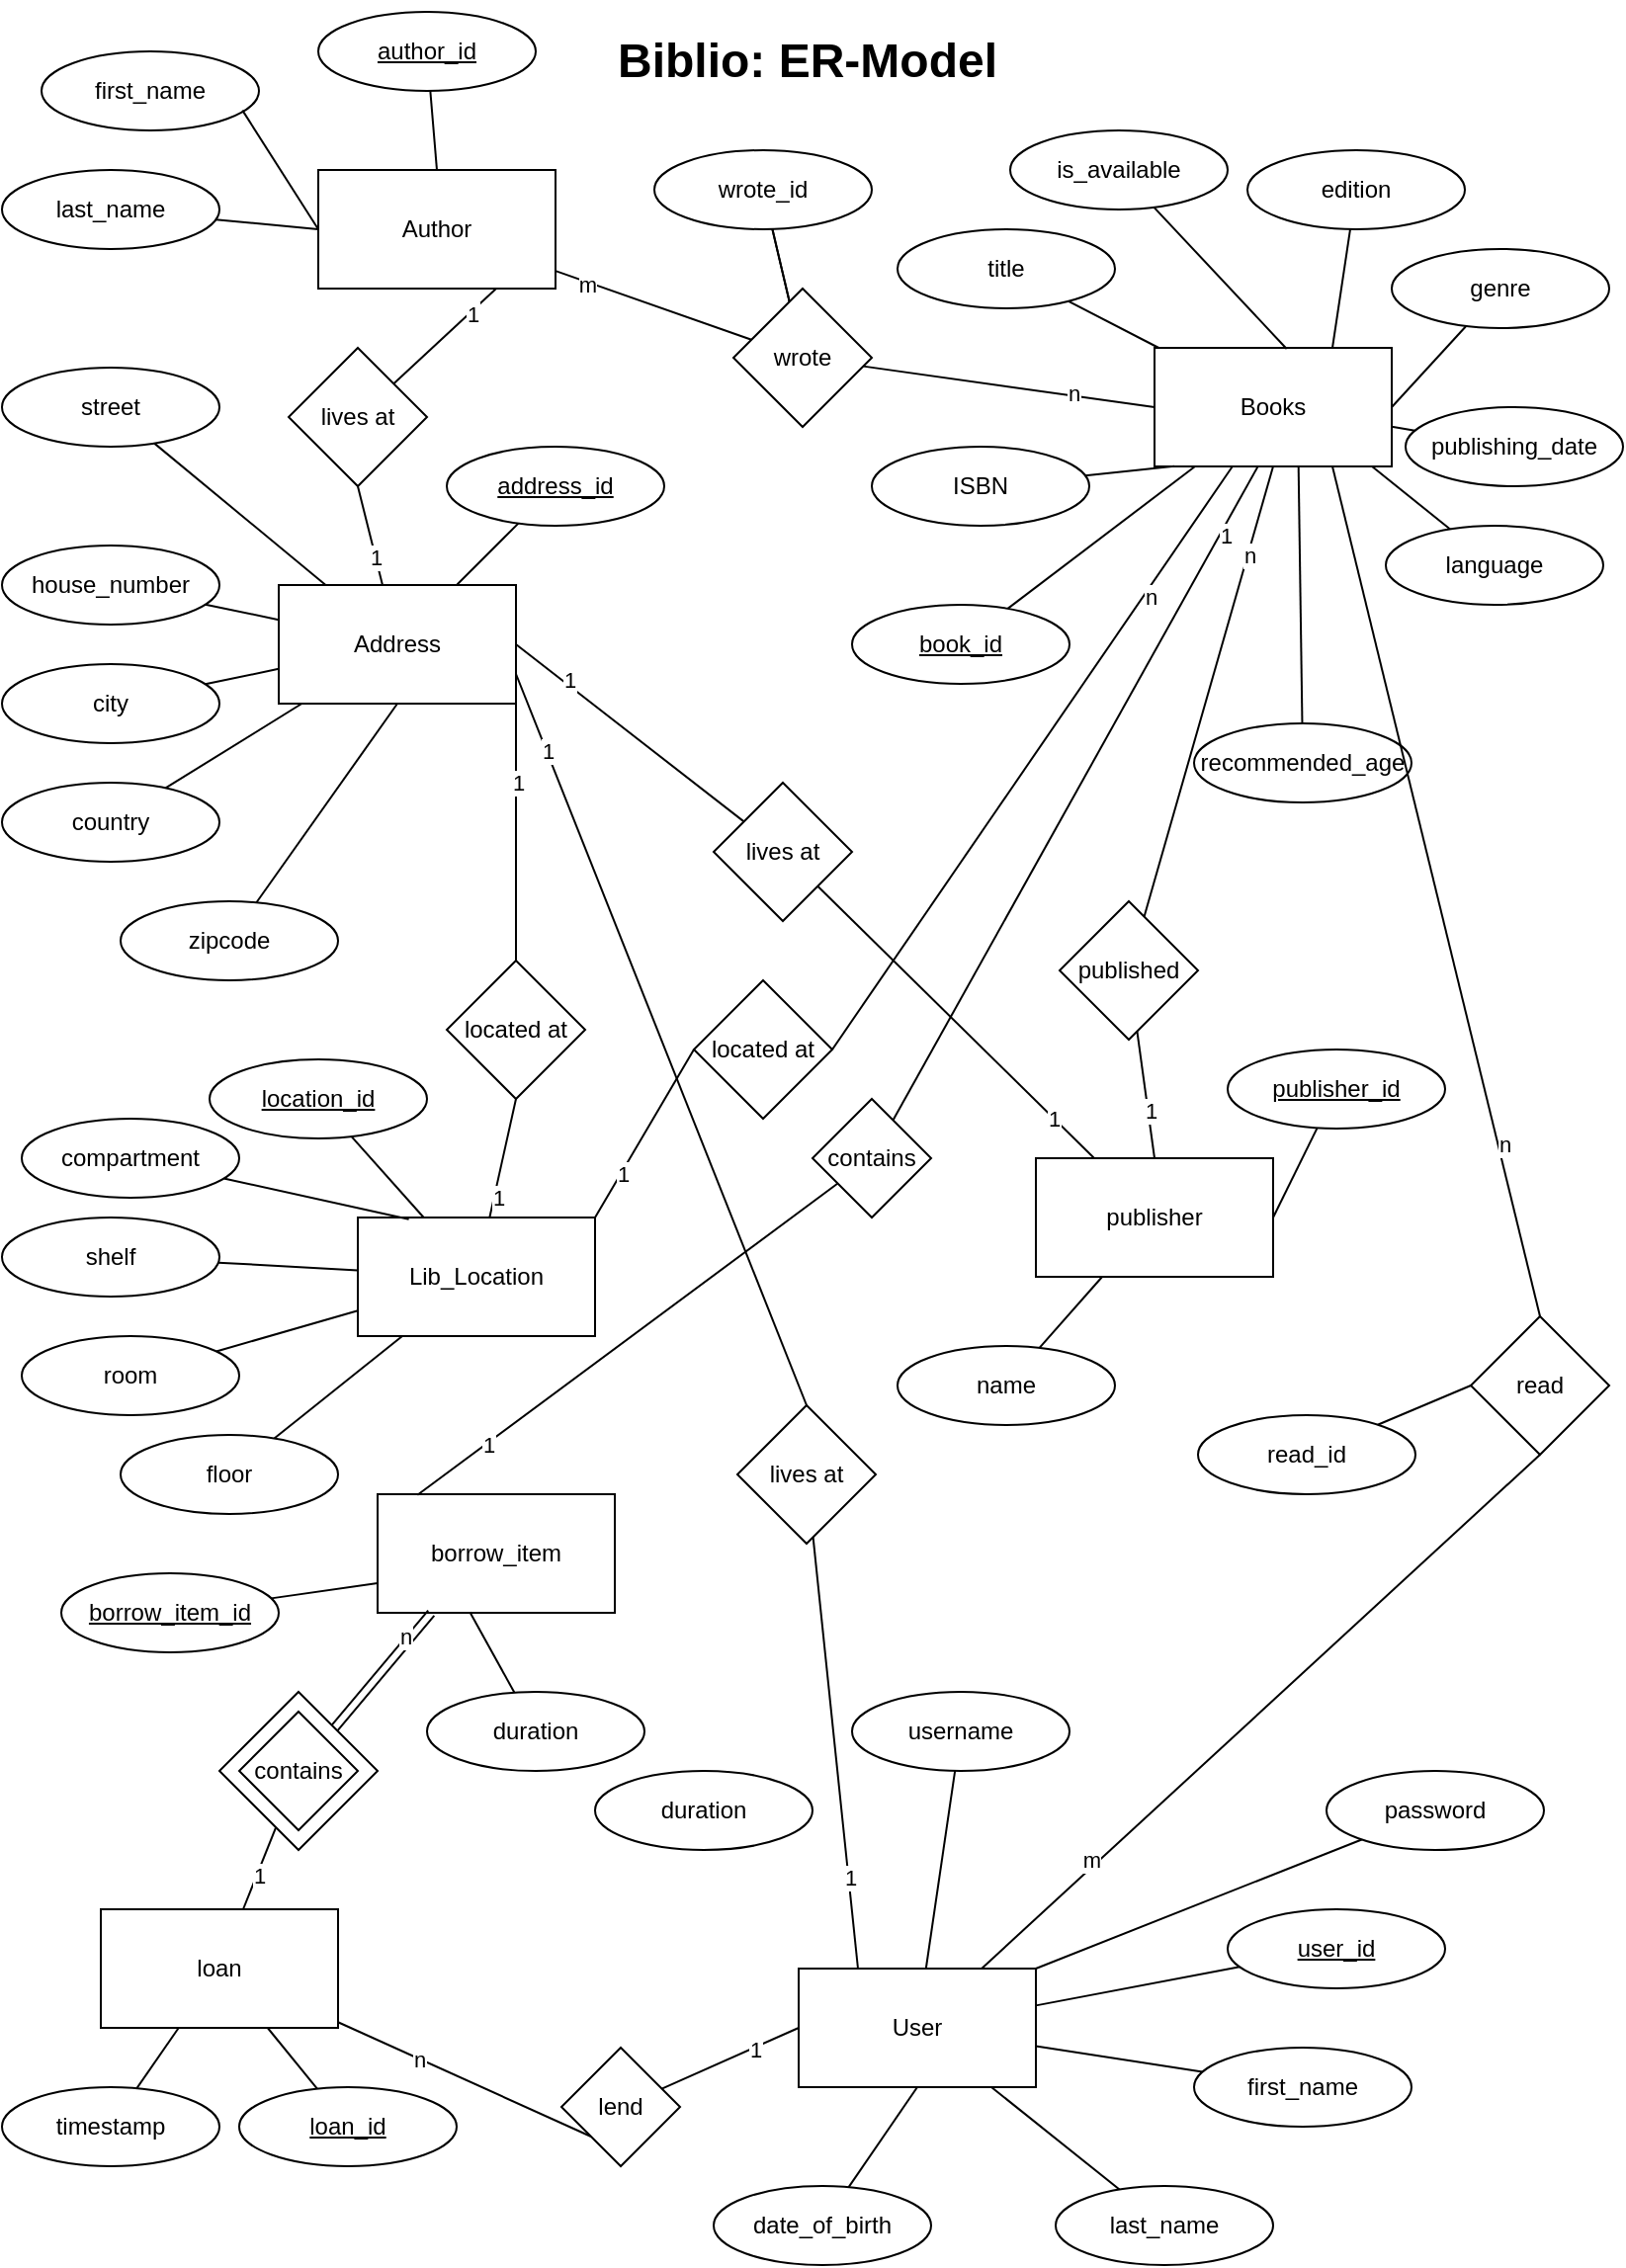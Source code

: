 <mxfile version="14.6.6" type="embed" pages="3"><diagram id="6B7yGU4xiu5NGQ7RS52c" name="ER-Model"><mxGraphModel dx="2086" dy="608" grid="1" gridSize="10" guides="1" tooltips="1" connect="1" arrows="1" fold="1" page="1" pageScale="1" pageWidth="827" pageHeight="1169" math="0" shadow="0"><root><mxCell id="0"/><mxCell id="1" parent="0"/><mxCell id="104" style="edgeStyle=none;rounded=0;orthogonalLoop=1;jettySize=auto;html=1;entryX=1;entryY=0.5;entryDx=0;entryDy=0;endArrow=none;endFill=0;" parent="1" source="2" target="103" edge="1"><mxGeometry relative="1" as="geometry"/></mxCell><mxCell id="106" value="n" style="edgeLabel;html=1;align=center;verticalAlign=middle;resizable=0;points=[];" parent="104" vertex="1" connectable="0"><mxGeometry x="-0.568" y="3" relative="1" as="geometry"><mxPoint as="offset"/></mxGeometry></mxCell><mxCell id="2" value="Books" style="rounded=0;whiteSpace=wrap;html=1;" parent="1" vertex="1"><mxGeometry x="-237" y="190" width="120" height="60" as="geometry"/></mxCell><mxCell id="63" style="rounded=0;orthogonalLoop=1;jettySize=auto;html=1;entryX=0.084;entryY=0.998;entryDx=0;entryDy=0;entryPerimeter=0;endArrow=none;endFill=0;" parent="1" source="3" target="2" edge="1"><mxGeometry relative="1" as="geometry"/></mxCell><mxCell id="3" value="ISBN" style="ellipse;whiteSpace=wrap;html=1;" parent="1" vertex="1"><mxGeometry x="-380" y="240" width="110" height="40" as="geometry"/></mxCell><mxCell id="64" style="rounded=0;orthogonalLoop=1;jettySize=auto;html=1;endArrow=none;endFill=0;" parent="1" source="6" target="2" edge="1"><mxGeometry relative="1" as="geometry"/></mxCell><mxCell id="6" value="title" style="ellipse;whiteSpace=wrap;html=1;" parent="1" vertex="1"><mxGeometry x="-367" y="130" width="110" height="40" as="geometry"/></mxCell><mxCell id="58" style="rounded=0;orthogonalLoop=1;jettySize=auto;html=1;endArrow=none;endFill=0;" parent="1" source="7" target="2" edge="1"><mxGeometry relative="1" as="geometry"/></mxCell><mxCell id="7" value="publishing_date" style="ellipse;whiteSpace=wrap;html=1;" parent="1" vertex="1"><mxGeometry x="-110" y="220" width="110" height="40" as="geometry"/></mxCell><mxCell id="59" style="rounded=0;orthogonalLoop=1;jettySize=auto;html=1;entryX=0.75;entryY=0;entryDx=0;entryDy=0;endArrow=none;endFill=0;" parent="1" source="9" target="2" edge="1"><mxGeometry relative="1" as="geometry"/></mxCell><mxCell id="9" value="edition" style="ellipse;whiteSpace=wrap;html=1;" parent="1" vertex="1"><mxGeometry x="-190" y="90" width="110" height="40" as="geometry"/></mxCell><mxCell id="60" style="rounded=0;orthogonalLoop=1;jettySize=auto;html=1;entryX=1;entryY=0.5;entryDx=0;entryDy=0;endArrow=none;endFill=0;" parent="1" source="10" target="2" edge="1"><mxGeometry relative="1" as="geometry"/></mxCell><mxCell id="10" value="genre" style="ellipse;whiteSpace=wrap;html=1;" parent="1" vertex="1"><mxGeometry x="-117" y="140" width="110" height="40" as="geometry"/></mxCell><mxCell id="yVGbuL-fI6m4gWuOUqoN-139" style="edgeStyle=none;rounded=0;orthogonalLoop=1;jettySize=auto;html=1;entryX=0.5;entryY=1;entryDx=0;entryDy=0;endArrow=none;endFill=0;" parent="1" source="11" target="yVGbuL-fI6m4gWuOUqoN-138" edge="1"><mxGeometry relative="1" as="geometry"/></mxCell><mxCell id="130" value="m" style="edgeLabel;html=1;align=center;verticalAlign=middle;resizable=0;points=[];" parent="yVGbuL-fI6m4gWuOUqoN-139" vertex="1" connectable="0"><mxGeometry x="-0.593" y="3" relative="1" as="geometry"><mxPoint as="offset"/></mxGeometry></mxCell><mxCell id="11" value="User" style="rounded=0;whiteSpace=wrap;html=1;" parent="1" vertex="1"><mxGeometry x="-417" y="1010" width="120" height="60" as="geometry"/></mxCell><mxCell id="61" style="rounded=0;orthogonalLoop=1;jettySize=auto;html=1;entryX=0.917;entryY=1;entryDx=0;entryDy=0;entryPerimeter=0;endArrow=none;endFill=0;" parent="1" source="12" target="2" edge="1"><mxGeometry relative="1" as="geometry"/></mxCell><mxCell id="12" value="language" style="ellipse;whiteSpace=wrap;html=1;" parent="1" vertex="1"><mxGeometry x="-120" y="280" width="110" height="40" as="geometry"/></mxCell><mxCell id="76" style="edgeStyle=none;rounded=0;orthogonalLoop=1;jettySize=auto;html=1;endArrow=none;endFill=0;" parent="1" source="13" target="11" edge="1"><mxGeometry relative="1" as="geometry"/></mxCell><mxCell id="13" value="&lt;u&gt;user_id&lt;/u&gt;" style="ellipse;whiteSpace=wrap;html=1;" parent="1" vertex="1"><mxGeometry x="-200" y="980" width="110" height="40" as="geometry"/></mxCell><mxCell id="74" style="edgeStyle=none;rounded=0;orthogonalLoop=1;jettySize=auto;html=1;endArrow=none;endFill=0;" parent="1" source="14" target="11" edge="1"><mxGeometry relative="1" as="geometry"/></mxCell><mxCell id="14" value="last_name" style="ellipse;whiteSpace=wrap;html=1;" parent="1" vertex="1"><mxGeometry x="-287" y="1120" width="110" height="40" as="geometry"/></mxCell><mxCell id="15" value="loan" style="rounded=0;whiteSpace=wrap;html=1;" parent="1" vertex="1"><mxGeometry x="-770" y="980" width="120" height="60" as="geometry"/></mxCell><mxCell id="75" style="edgeStyle=none;rounded=0;orthogonalLoop=1;jettySize=auto;html=1;endArrow=none;endFill=0;" parent="1" source="17" target="11" edge="1"><mxGeometry relative="1" as="geometry"/></mxCell><mxCell id="17" value="first_name" style="ellipse;whiteSpace=wrap;html=1;" parent="1" vertex="1"><mxGeometry x="-217" y="1050" width="110" height="40" as="geometry"/></mxCell><mxCell id="bgku8bX7oosItX427bxr-154" style="edgeStyle=none;rounded=0;orthogonalLoop=1;jettySize=auto;html=1;entryX=0.5;entryY=1;entryDx=0;entryDy=0;endArrow=none;endFill=0;" parent="1" source="20" target="bgku8bX7oosItX427bxr-153" edge="1"><mxGeometry relative="1" as="geometry"/></mxCell><mxCell id="bgku8bX7oosItX427bxr-156" value="1" style="edgeLabel;html=1;align=center;verticalAlign=middle;resizable=0;points=[];" parent="bgku8bX7oosItX427bxr-154" vertex="1" connectable="0"><mxGeometry x="-0.637" y="-2" relative="1" as="geometry"><mxPoint as="offset"/></mxGeometry></mxCell><mxCell id="20" value="Lib_Location" style="rounded=0;whiteSpace=wrap;html=1;" parent="1" vertex="1"><mxGeometry x="-640" y="630" width="120" height="60" as="geometry"/></mxCell><mxCell id="22" value="borrow_item" style="rounded=0;whiteSpace=wrap;html=1;" parent="1" vertex="1"><mxGeometry x="-630" y="770" width="120" height="60" as="geometry"/></mxCell><mxCell id="55" style="rounded=0;orthogonalLoop=1;jettySize=auto;html=1;endArrow=none;endFill=0;" parent="1" source="23" target="29" edge="1"><mxGeometry relative="1" as="geometry"/></mxCell><mxCell id="23" value="publisher" style="rounded=0;whiteSpace=wrap;html=1;" parent="1" vertex="1"><mxGeometry x="-297" y="600" width="120" height="60" as="geometry"/></mxCell><mxCell id="25" value="Author" style="rounded=0;whiteSpace=wrap;html=1;" parent="1" vertex="1"><mxGeometry x="-660" y="100" width="120" height="60" as="geometry"/></mxCell><mxCell id="62" style="rounded=0;orthogonalLoop=1;jettySize=auto;html=1;entryX=0.607;entryY=0.994;entryDx=0;entryDy=0;entryPerimeter=0;endArrow=none;endFill=0;" parent="1" source="26" target="2" edge="1"><mxGeometry relative="1" as="geometry"/></mxCell><mxCell id="26" value="recommended_age" style="ellipse;whiteSpace=wrap;html=1;" parent="1" vertex="1"><mxGeometry x="-217" y="380" width="110" height="40" as="geometry"/></mxCell><mxCell id="73" style="edgeStyle=none;rounded=0;orthogonalLoop=1;jettySize=auto;html=1;entryX=0.5;entryY=1;entryDx=0;entryDy=0;endArrow=none;endFill=0;" parent="1" source="27" target="11" edge="1"><mxGeometry relative="1" as="geometry"/></mxCell><mxCell id="27" value="date_of_birth" style="ellipse;whiteSpace=wrap;html=1;" parent="1" vertex="1"><mxGeometry x="-460" y="1120" width="110" height="40" as="geometry"/></mxCell><mxCell id="57" style="rounded=0;orthogonalLoop=1;jettySize=auto;html=1;endArrow=none;endFill=0;entryX=1;entryY=0.5;entryDx=0;entryDy=0;" parent="1" source="28" target="23" edge="1"><mxGeometry relative="1" as="geometry"><mxPoint x="379" y="181" as="targetPoint"/></mxGeometry></mxCell><mxCell id="28" value="&lt;u&gt;publisher_id&lt;/u&gt;" style="ellipse;whiteSpace=wrap;html=1;" parent="1" vertex="1"><mxGeometry x="-200" y="545" width="110" height="40" as="geometry"/></mxCell><mxCell id="29" value="name" style="ellipse;whiteSpace=wrap;html=1;" parent="1" vertex="1"><mxGeometry x="-367" y="695" width="110" height="40" as="geometry"/></mxCell><mxCell id="53" style="rounded=0;orthogonalLoop=1;jettySize=auto;html=1;entryX=0.5;entryY=0;entryDx=0;entryDy=0;endArrow=none;endFill=0;" parent="1" source="33" target="25" edge="1"><mxGeometry relative="1" as="geometry"/></mxCell><mxCell id="33" value="&lt;u&gt;author_id&lt;/u&gt;" style="ellipse;whiteSpace=wrap;html=1;" parent="1" vertex="1"><mxGeometry x="-660" y="20" width="110" height="40" as="geometry"/></mxCell><mxCell id="68" style="edgeStyle=none;rounded=0;orthogonalLoop=1;jettySize=auto;html=1;endArrow=none;endFill=0;" parent="1" source="34" target="20" edge="1"><mxGeometry relative="1" as="geometry"/></mxCell><mxCell id="34" value="room" style="ellipse;whiteSpace=wrap;html=1;" parent="1" vertex="1"><mxGeometry x="-810" y="690" width="110" height="40" as="geometry"/></mxCell><mxCell id="69" style="edgeStyle=none;rounded=0;orthogonalLoop=1;jettySize=auto;html=1;endArrow=none;endFill=0;" parent="1" source="35" target="20" edge="1"><mxGeometry relative="1" as="geometry"/></mxCell><mxCell id="35" value="floor" style="ellipse;whiteSpace=wrap;html=1;" parent="1" vertex="1"><mxGeometry x="-760" y="740" width="110" height="40" as="geometry"/></mxCell><mxCell id="67" style="edgeStyle=none;rounded=0;orthogonalLoop=1;jettySize=auto;html=1;endArrow=none;endFill=0;" parent="1" source="36" target="20" edge="1"><mxGeometry relative="1" as="geometry"/></mxCell><mxCell id="36" value="shelf" style="ellipse;whiteSpace=wrap;html=1;" parent="1" vertex="1"><mxGeometry x="-820" y="630" width="110" height="40" as="geometry"/></mxCell><mxCell id="66" style="rounded=0;jettySize=auto;html=1;entryX=0.215;entryY=0.014;entryDx=0;entryDy=0;entryPerimeter=0;endArrow=none;endFill=0;" parent="1" source="37" target="20" edge="1"><mxGeometry relative="1" as="geometry"/></mxCell><mxCell id="37" value="compartment" style="ellipse;whiteSpace=wrap;html=1;" parent="1" vertex="1"><mxGeometry x="-810" y="580" width="110" height="40" as="geometry"/></mxCell><mxCell id="71" style="edgeStyle=none;rounded=0;orthogonalLoop=1;jettySize=auto;html=1;endArrow=none;endFill=0;" parent="1" source="38" target="15" edge="1"><mxGeometry relative="1" as="geometry"/></mxCell><mxCell id="38" value="&lt;u&gt;loan_id&lt;/u&gt;" style="ellipse;whiteSpace=wrap;html=1;" parent="1" vertex="1"><mxGeometry x="-700" y="1070" width="110" height="40" as="geometry"/></mxCell><mxCell id="65" style="edgeStyle=None;rounded=0;orthogonalLoop=1;jettySize=auto;html=1;endArrow=none;endFill=0;" parent="1" source="39" target="20" edge="1"><mxGeometry relative="1" as="geometry"/></mxCell><mxCell id="39" value="&lt;u&gt;location_id&lt;/u&gt;" style="ellipse;whiteSpace=wrap;html=1;" parent="1" vertex="1"><mxGeometry x="-715" y="550" width="110" height="40" as="geometry"/></mxCell><mxCell id="52" style="rounded=0;orthogonalLoop=1;jettySize=auto;html=1;entryX=0;entryY=0.5;entryDx=0;entryDy=0;endArrow=none;endFill=0;" parent="1" source="40" target="25" edge="1"><mxGeometry relative="1" as="geometry"/></mxCell><mxCell id="40" value="last_name" style="ellipse;whiteSpace=wrap;html=1;" parent="1" vertex="1"><mxGeometry x="-820" y="100" width="110" height="40" as="geometry"/></mxCell><mxCell id="41" value="first_name" style="ellipse;whiteSpace=wrap;html=1;" parent="1" vertex="1"><mxGeometry x="-800" y="40" width="110" height="40" as="geometry"/></mxCell><mxCell id="70" style="edgeStyle=none;rounded=0;orthogonalLoop=1;jettySize=auto;html=1;endArrow=none;endFill=0;" parent="1" source="42" target="15" edge="1"><mxGeometry relative="1" as="geometry"/></mxCell><mxCell id="42" value="timestamp" style="ellipse;whiteSpace=wrap;html=1;" parent="1" vertex="1"><mxGeometry x="-820" y="1070" width="110" height="40" as="geometry"/></mxCell><mxCell id="72" style="edgeStyle=none;rounded=0;orthogonalLoop=1;jettySize=auto;html=1;endArrow=none;endFill=0;exitX=0;exitY=1;exitDx=0;exitDy=0;" parent="1" source="93" target="15" edge="1"><mxGeometry relative="1" as="geometry"><mxPoint x="255.172" y="732.548" as="sourcePoint"/></mxGeometry></mxCell><mxCell id="96" value="n" style="edgeLabel;html=1;align=center;verticalAlign=middle;resizable=0;points=[];" parent="72" vertex="1" connectable="0"><mxGeometry x="0.361" relative="1" as="geometry"><mxPoint as="offset"/></mxGeometry></mxCell><mxCell id="80" style="edgeStyle=none;rounded=0;orthogonalLoop=1;jettySize=auto;html=1;entryX=0;entryY=0.75;entryDx=0;entryDy=0;endArrow=none;endFill=0;" parent="1" source="47" target="22" edge="1"><mxGeometry relative="1" as="geometry"/></mxCell><mxCell id="47" value="&lt;u&gt;borrow_item_id&lt;/u&gt;" style="ellipse;whiteSpace=wrap;html=1;" parent="1" vertex="1"><mxGeometry x="-790" y="810" width="110" height="40" as="geometry"/></mxCell><mxCell id="78" style="edgeStyle=none;rounded=0;orthogonalLoop=1;jettySize=auto;html=1;entryX=0.389;entryY=0.994;entryDx=0;entryDy=0;entryPerimeter=0;endArrow=none;endFill=0;" parent="1" source="48" target="22" edge="1"><mxGeometry relative="1" as="geometry"/></mxCell><mxCell id="48" value="duration" style="ellipse;whiteSpace=wrap;html=1;" parent="1" vertex="1"><mxGeometry x="-605" y="870" width="110" height="40" as="geometry"/></mxCell><mxCell id="50" value="" style="endArrow=none;html=1;entryX=0;entryY=0.5;entryDx=0;entryDy=0;exitX=0.924;exitY=0.745;exitDx=0;exitDy=0;exitPerimeter=0;" parent="1" source="41" target="25" edge="1"><mxGeometry width="50" height="50" relative="1" as="geometry"><mxPoint x="-412" y="250.0" as="sourcePoint"/><mxPoint x="-387" y="290.0" as="targetPoint"/></mxGeometry></mxCell><mxCell id="83" style="edgeStyle=none;rounded=0;orthogonalLoop=1;jettySize=auto;html=1;endArrow=none;endFill=0;" parent="1" source="82" target="15" edge="1"><mxGeometry relative="1" as="geometry"/></mxCell><mxCell id="86" value="1" style="edgeLabel;html=1;align=center;verticalAlign=middle;resizable=0;points=[];" parent="83" vertex="1" connectable="0"><mxGeometry x="0.17" y="1" relative="1" as="geometry"><mxPoint as="offset"/></mxGeometry></mxCell><mxCell id="84" style="edgeStyle=none;rounded=0;orthogonalLoop=1;jettySize=auto;html=1;endArrow=none;endFill=0;shape=link;entryX=0.226;entryY=1.002;entryDx=0;entryDy=0;entryPerimeter=0;" parent="1" source="82" target="22" edge="1"><mxGeometry relative="1" as="geometry"/></mxCell><mxCell id="87" value="n" style="edgeLabel;html=1;align=center;verticalAlign=middle;resizable=0;points=[];" parent="84" vertex="1" connectable="0"><mxGeometry x="0.532" y="3" relative="1" as="geometry"><mxPoint as="offset"/></mxGeometry></mxCell><mxCell id="90" value="" style="group" parent="1" vertex="1" connectable="0"><mxGeometry x="-710" y="870" width="80" height="80" as="geometry"/></mxCell><mxCell id="82" value="" style="rhombus;whiteSpace=wrap;html=1;" parent="90" vertex="1"><mxGeometry width="80" height="80" as="geometry"/></mxCell><mxCell id="85" value="contains" style="rhombus;whiteSpace=wrap;html=1;" parent="90" vertex="1"><mxGeometry x="10" y="10" width="60" height="60" as="geometry"/></mxCell><mxCell id="94" style="edgeStyle=none;rounded=0;orthogonalLoop=1;jettySize=auto;html=1;entryX=0;entryY=0.5;entryDx=0;entryDy=0;endArrow=none;endFill=0;" parent="1" source="93" target="11" edge="1"><mxGeometry relative="1" as="geometry"/></mxCell><mxCell id="95" value="1" style="edgeLabel;html=1;align=center;verticalAlign=middle;resizable=0;points=[];" parent="94" vertex="1" connectable="0"><mxGeometry x="0.348" y="-1" relative="1" as="geometry"><mxPoint as="offset"/></mxGeometry></mxCell><mxCell id="93" value="lend" style="rhombus;whiteSpace=wrap;html=1;" parent="1" vertex="1"><mxGeometry x="-537" y="1050" width="60" height="60" as="geometry"/></mxCell><mxCell id="98" style="edgeStyle=none;rounded=0;orthogonalLoop=1;jettySize=auto;html=1;entryX=0.436;entryY=0.999;entryDx=0;entryDy=0;endArrow=none;endFill=0;entryPerimeter=0;" parent="1" source="97" target="2" edge="1"><mxGeometry relative="1" as="geometry"/></mxCell><mxCell id="100" value="1" style="edgeLabel;html=1;align=center;verticalAlign=middle;resizable=0;points=[];" parent="98" vertex="1" connectable="0"><mxGeometry x="0.798" y="-2" relative="1" as="geometry"><mxPoint as="offset"/></mxGeometry></mxCell><mxCell id="99" style="edgeStyle=none;rounded=0;orthogonalLoop=1;jettySize=auto;html=1;entryX=0.168;entryY=0.006;entryDx=0;entryDy=0;entryPerimeter=0;endArrow=none;endFill=0;" parent="1" source="97" target="22" edge="1"><mxGeometry relative="1" as="geometry"/></mxCell><mxCell id="101" value="1" style="edgeLabel;html=1;align=center;verticalAlign=middle;resizable=0;points=[];" parent="99" vertex="1" connectable="0"><mxGeometry x="0.658" y="1" relative="1" as="geometry"><mxPoint x="-1" as="offset"/></mxGeometry></mxCell><mxCell id="97" value="contains" style="rhombus;whiteSpace=wrap;html=1;" parent="1" vertex="1"><mxGeometry x="-410" y="570" width="60" height="60" as="geometry"/></mxCell><mxCell id="105" style="edgeStyle=none;rounded=0;orthogonalLoop=1;jettySize=auto;html=1;entryX=1;entryY=0;entryDx=0;entryDy=0;endArrow=none;endFill=0;exitX=0;exitY=0.5;exitDx=0;exitDy=0;" parent="1" source="103" target="20" edge="1"><mxGeometry relative="1" as="geometry"/></mxCell><mxCell id="107" value="1" style="edgeLabel;html=1;align=center;verticalAlign=middle;resizable=0;points=[];" parent="105" vertex="1" connectable="0"><mxGeometry x="0.456" y="2" relative="1" as="geometry"><mxPoint x="-1" as="offset"/></mxGeometry></mxCell><mxCell id="110" style="edgeStyle=none;rounded=0;orthogonalLoop=1;jettySize=auto;html=1;endArrow=none;endFill=0;exitX=0.557;exitY=0.008;exitDx=0;exitDy=0;exitPerimeter=0;" parent="1" source="2" target="109" edge="1"><mxGeometry relative="1" as="geometry"><mxPoint x="-144" y="490" as="sourcePoint"/></mxGeometry></mxCell><mxCell id="103" value="located at" style="rhombus;whiteSpace=wrap;html=1;" parent="1" vertex="1"><mxGeometry x="-470" y="510" width="70" height="70" as="geometry"/></mxCell><mxCell id="109" value="is_available" style="ellipse;whiteSpace=wrap;html=1;" parent="1" vertex="1"><mxGeometry x="-310" y="80" width="110" height="40" as="geometry"/></mxCell><mxCell id="112" style="edgeStyle=none;rounded=0;orthogonalLoop=1;jettySize=auto;html=1;endArrow=none;endFill=0;" parent="1" source="111" target="2" edge="1"><mxGeometry relative="1" as="geometry"/></mxCell><mxCell id="111" value="&lt;u&gt;book_id&lt;/u&gt;" style="ellipse;whiteSpace=wrap;html=1;" parent="1" vertex="1"><mxGeometry x="-390" y="320" width="110" height="40" as="geometry"/></mxCell><mxCell id="117" style="edgeStyle=none;rounded=0;orthogonalLoop=1;jettySize=auto;html=1;entryX=0;entryY=0.5;entryDx=0;entryDy=0;endArrow=none;endFill=0;" parent="1" source="116" target="2" edge="1"><mxGeometry relative="1" as="geometry"/></mxCell><mxCell id="119" value="n" style="edgeLabel;html=1;align=center;verticalAlign=middle;resizable=0;points=[];" parent="117" vertex="1" connectable="0"><mxGeometry x="0.432" y="1" relative="1" as="geometry"><mxPoint as="offset"/></mxGeometry></mxCell><mxCell id="118" style="edgeStyle=none;rounded=0;orthogonalLoop=1;jettySize=auto;html=1;endArrow=none;endFill=0;" parent="1" source="116" target="25" edge="1"><mxGeometry relative="1" as="geometry"/></mxCell><mxCell id="120" value="m" style="edgeLabel;html=1;align=center;verticalAlign=middle;resizable=0;points=[];" parent="118" vertex="1" connectable="0"><mxGeometry x="0.688" y="1" relative="1" as="geometry"><mxPoint as="offset"/></mxGeometry></mxCell><mxCell id="svkECNXqylEXWRHFqUho-135" value="" style="edgeStyle=none;rounded=0;orthogonalLoop=1;jettySize=auto;html=1;endArrow=none;endFill=0;" parent="1" source="116" target="zm_I_xVnmWr1LnRrSc9i-130" edge="1"><mxGeometry relative="1" as="geometry"/></mxCell><mxCell id="svkECNXqylEXWRHFqUho-136" value="" style="edgeStyle=none;rounded=0;orthogonalLoop=1;jettySize=auto;html=1;endArrow=none;endFill=0;" parent="1" source="116" target="zm_I_xVnmWr1LnRrSc9i-130" edge="1"><mxGeometry relative="1" as="geometry"/></mxCell><mxCell id="116" value="wrote" style="rhombus;whiteSpace=wrap;html=1;" parent="1" vertex="1"><mxGeometry x="-450" y="160" width="70" height="70" as="geometry"/></mxCell><mxCell id="bgku8bX7oosItX427bxr-136" style="rounded=0;orthogonalLoop=1;jettySize=auto;html=1;endArrow=none;endFill=0;" parent="1" source="121" target="bgku8bX7oosItX427bxr-129" edge="1"><mxGeometry relative="1" as="geometry"/></mxCell><mxCell id="121" value="street" style="ellipse;whiteSpace=wrap;html=1;" parent="1" vertex="1"><mxGeometry x="-820" y="200" width="110" height="40" as="geometry"/></mxCell><mxCell id="124" style="edgeStyle=none;rounded=0;orthogonalLoop=1;jettySize=auto;html=1;endArrow=none;endFill=0;entryX=0.5;entryY=1;entryDx=0;entryDy=0;" parent="1" source="123" target="2" edge="1"><mxGeometry relative="1" as="geometry"/></mxCell><mxCell id="126" value="n" style="edgeLabel;html=1;align=center;verticalAlign=middle;resizable=0;points=[];" parent="124" vertex="1" connectable="0"><mxGeometry x="0.607" y="-1" relative="1" as="geometry"><mxPoint as="offset"/></mxGeometry></mxCell><mxCell id="125" style="edgeStyle=none;rounded=0;orthogonalLoop=1;jettySize=auto;html=1;entryX=0.5;entryY=0;entryDx=0;entryDy=0;endArrow=none;endFill=0;" parent="1" source="123" target="23" edge="1"><mxGeometry relative="1" as="geometry"/></mxCell><mxCell id="127" value="1" style="edgeLabel;html=1;align=center;verticalAlign=middle;resizable=0;points=[];" parent="125" vertex="1" connectable="0"><mxGeometry x="0.24" y="1" relative="1" as="geometry"><mxPoint as="offset"/></mxGeometry></mxCell><mxCell id="123" value="published" style="rhombus;whiteSpace=wrap;html=1;" parent="1" vertex="1"><mxGeometry x="-285" y="470" width="70" height="70" as="geometry"/></mxCell><mxCell id="129" value="&lt;h1&gt;&lt;b&gt;Biblio: ER-Model&lt;/b&gt;&lt;/h1&gt;" style="text;html=1;align=center;verticalAlign=middle;resizable=0;points=[];autosize=1;" parent="1" vertex="1"><mxGeometry x="-518" y="20" width="210" height="50" as="geometry"/></mxCell><mxCell id="bgku8bX7oosItX427bxr-143" style="edgeStyle=none;rounded=0;orthogonalLoop=1;jettySize=auto;html=1;entryX=0.5;entryY=1;entryDx=0;entryDy=0;endArrow=none;endFill=0;" parent="1" source="bgku8bX7oosItX427bxr-129" target="bgku8bX7oosItX427bxr-142" edge="1"><mxGeometry relative="1" as="geometry"/></mxCell><mxCell id="bgku8bX7oosItX427bxr-146" value="1" style="edgeLabel;html=1;align=center;verticalAlign=middle;resizable=0;points=[];" parent="bgku8bX7oosItX427bxr-143" vertex="1" connectable="0"><mxGeometry x="-0.434" relative="1" as="geometry"><mxPoint as="offset"/></mxGeometry></mxCell><mxCell id="bgku8bX7oosItX427bxr-129" value="Address" style="rounded=0;whiteSpace=wrap;html=1;" parent="1" vertex="1"><mxGeometry x="-680" y="310" width="120" height="60" as="geometry"/></mxCell><mxCell id="bgku8bX7oosItX427bxr-137" style="edgeStyle=none;rounded=0;orthogonalLoop=1;jettySize=auto;html=1;endArrow=none;endFill=0;" parent="1" source="bgku8bX7oosItX427bxr-130" target="bgku8bX7oosItX427bxr-129" edge="1"><mxGeometry relative="1" as="geometry"/></mxCell><mxCell id="bgku8bX7oosItX427bxr-130" value="house_number" style="ellipse;whiteSpace=wrap;html=1;" parent="1" vertex="1"><mxGeometry x="-820" y="290" width="110" height="40" as="geometry"/></mxCell><mxCell id="bgku8bX7oosItX427bxr-138" style="edgeStyle=none;rounded=0;orthogonalLoop=1;jettySize=auto;html=1;endArrow=none;endFill=0;" parent="1" source="bgku8bX7oosItX427bxr-132" target="bgku8bX7oosItX427bxr-129" edge="1"><mxGeometry relative="1" as="geometry"/></mxCell><mxCell id="bgku8bX7oosItX427bxr-132" value="city" style="ellipse;whiteSpace=wrap;html=1;" parent="1" vertex="1"><mxGeometry x="-820" y="350" width="110" height="40" as="geometry"/></mxCell><mxCell id="bgku8bX7oosItX427bxr-139" style="edgeStyle=none;rounded=0;orthogonalLoop=1;jettySize=auto;html=1;endArrow=none;endFill=0;" parent="1" source="bgku8bX7oosItX427bxr-133" target="bgku8bX7oosItX427bxr-129" edge="1"><mxGeometry relative="1" as="geometry"/></mxCell><mxCell id="bgku8bX7oosItX427bxr-133" value="country" style="ellipse;whiteSpace=wrap;html=1;" parent="1" vertex="1"><mxGeometry x="-820" y="410" width="110" height="40" as="geometry"/></mxCell><mxCell id="bgku8bX7oosItX427bxr-140" style="edgeStyle=none;rounded=0;orthogonalLoop=1;jettySize=auto;html=1;entryX=0.5;entryY=1;entryDx=0;entryDy=0;endArrow=none;endFill=0;" parent="1" source="bgku8bX7oosItX427bxr-134" target="bgku8bX7oosItX427bxr-129" edge="1"><mxGeometry relative="1" as="geometry"/></mxCell><mxCell id="bgku8bX7oosItX427bxr-134" value="zipcode" style="ellipse;whiteSpace=wrap;html=1;" parent="1" vertex="1"><mxGeometry x="-760" y="470" width="110" height="40" as="geometry"/></mxCell><mxCell id="bgku8bX7oosItX427bxr-141" style="edgeStyle=none;rounded=0;orthogonalLoop=1;jettySize=auto;html=1;endArrow=none;endFill=0;" parent="1" source="bgku8bX7oosItX427bxr-135" target="bgku8bX7oosItX427bxr-129" edge="1"><mxGeometry relative="1" as="geometry"/></mxCell><mxCell id="bgku8bX7oosItX427bxr-135" value="&lt;u&gt;address_id&lt;/u&gt;" style="ellipse;whiteSpace=wrap;html=1;" parent="1" vertex="1"><mxGeometry x="-595" y="240" width="110" height="40" as="geometry"/></mxCell><mxCell id="bgku8bX7oosItX427bxr-144" style="edgeStyle=none;rounded=0;orthogonalLoop=1;jettySize=auto;html=1;entryX=0.75;entryY=1;entryDx=0;entryDy=0;endArrow=none;endFill=0;" parent="1" source="bgku8bX7oosItX427bxr-142" target="25" edge="1"><mxGeometry relative="1" as="geometry"/></mxCell><mxCell id="bgku8bX7oosItX427bxr-145" value="1" style="edgeLabel;html=1;align=center;verticalAlign=middle;resizable=0;points=[];" parent="bgku8bX7oosItX427bxr-144" vertex="1" connectable="0"><mxGeometry x="0.494" y="-1" relative="1" as="geometry"><mxPoint as="offset"/></mxGeometry></mxCell><mxCell id="bgku8bX7oosItX427bxr-142" value="lives at" style="rhombus;whiteSpace=wrap;html=1;" parent="1" vertex="1"><mxGeometry x="-675" y="190" width="70" height="70" as="geometry"/></mxCell><mxCell id="bgku8bX7oosItX427bxr-147" style="edgeStyle=none;rounded=0;orthogonalLoop=1;jettySize=auto;html=1;entryX=0.5;entryY=0;entryDx=0;entryDy=0;endArrow=none;endFill=0;" parent="1" source="25" target="25" edge="1"><mxGeometry relative="1" as="geometry"/></mxCell><mxCell id="bgku8bX7oosItX427bxr-149" style="edgeStyle=none;rounded=0;orthogonalLoop=1;jettySize=auto;html=1;endArrow=none;endFill=0;" parent="1" source="bgku8bX7oosItX427bxr-148" target="23" edge="1"><mxGeometry relative="1" as="geometry"/></mxCell><mxCell id="bgku8bX7oosItX427bxr-151" value="1" style="edgeLabel;html=1;align=center;verticalAlign=middle;resizable=0;points=[];" parent="bgku8bX7oosItX427bxr-149" vertex="1" connectable="0"><mxGeometry x="0.703" relative="1" as="geometry"><mxPoint as="offset"/></mxGeometry></mxCell><mxCell id="bgku8bX7oosItX427bxr-150" style="edgeStyle=none;rounded=0;orthogonalLoop=1;jettySize=auto;html=1;entryX=1;entryY=0.5;entryDx=0;entryDy=0;endArrow=none;endFill=0;" parent="1" source="bgku8bX7oosItX427bxr-148" target="bgku8bX7oosItX427bxr-129" edge="1"><mxGeometry relative="1" as="geometry"/></mxCell><mxCell id="bgku8bX7oosItX427bxr-152" value="1" style="edgeLabel;html=1;align=center;verticalAlign=middle;resizable=0;points=[];" parent="bgku8bX7oosItX427bxr-150" vertex="1" connectable="0"><mxGeometry x="0.564" y="-2" relative="1" as="geometry"><mxPoint as="offset"/></mxGeometry></mxCell><mxCell id="bgku8bX7oosItX427bxr-148" value="lives at" style="rhombus;whiteSpace=wrap;html=1;" parent="1" vertex="1"><mxGeometry x="-460" y="410" width="70" height="70" as="geometry"/></mxCell><mxCell id="bgku8bX7oosItX427bxr-155" style="edgeStyle=none;rounded=0;orthogonalLoop=1;jettySize=auto;html=1;entryX=1;entryY=0.75;entryDx=0;entryDy=0;endArrow=none;endFill=0;" parent="1" source="bgku8bX7oosItX427bxr-153" target="bgku8bX7oosItX427bxr-129" edge="1"><mxGeometry relative="1" as="geometry"/></mxCell><mxCell id="bgku8bX7oosItX427bxr-157" value="1" style="edgeLabel;html=1;align=center;verticalAlign=middle;resizable=0;points=[];" parent="bgku8bX7oosItX427bxr-155" vertex="1" connectable="0"><mxGeometry x="0.247" y="-1" relative="1" as="geometry"><mxPoint as="offset"/></mxGeometry></mxCell><mxCell id="bgku8bX7oosItX427bxr-153" value="located at" style="rhombus;whiteSpace=wrap;html=1;" parent="1" vertex="1"><mxGeometry x="-595" y="500" width="70" height="70" as="geometry"/></mxCell><mxCell id="3-QYkUyADUUi9fxWIzm6-130" style="edgeStyle=none;rounded=0;orthogonalLoop=1;jettySize=auto;html=1;entryX=0.25;entryY=0;entryDx=0;entryDy=0;endArrow=none;endFill=0;" parent="1" source="3-QYkUyADUUi9fxWIzm6-129" target="11" edge="1"><mxGeometry relative="1" as="geometry"/></mxCell><mxCell id="3-QYkUyADUUi9fxWIzm6-132" value="1" style="edgeLabel;html=1;align=center;verticalAlign=middle;resizable=0;points=[];" parent="3-QYkUyADUUi9fxWIzm6-130" vertex="1" connectable="0"><mxGeometry x="0.578" y="1" relative="1" as="geometry"><mxPoint as="offset"/></mxGeometry></mxCell><mxCell id="3-QYkUyADUUi9fxWIzm6-131" style="edgeStyle=none;rounded=0;orthogonalLoop=1;jettySize=auto;html=1;exitX=0.5;exitY=0;exitDx=0;exitDy=0;entryX=1;entryY=0.75;entryDx=0;entryDy=0;endArrow=none;endFill=0;" parent="1" source="3-QYkUyADUUi9fxWIzm6-129" target="bgku8bX7oosItX427bxr-129" edge="1"><mxGeometry relative="1" as="geometry"/></mxCell><mxCell id="3-QYkUyADUUi9fxWIzm6-133" value="1" style="edgeLabel;html=1;align=center;verticalAlign=middle;resizable=0;points=[];" parent="3-QYkUyADUUi9fxWIzm6-131" vertex="1" connectable="0"><mxGeometry x="0.791" y="1" relative="1" as="geometry"><mxPoint x="1" as="offset"/></mxGeometry></mxCell><mxCell id="3-QYkUyADUUi9fxWIzm6-129" value="lives at" style="rhombus;whiteSpace=wrap;html=1;" parent="1" vertex="1"><mxGeometry x="-448" y="725" width="70" height="70" as="geometry"/></mxCell><mxCell id="yVGbuL-fI6m4gWuOUqoN-134" style="edgeStyle=none;rounded=0;orthogonalLoop=1;jettySize=auto;html=1;endArrow=none;endFill=0;entryX=0;entryY=0.5;entryDx=0;entryDy=0;" parent="1" source="yVGbuL-fI6m4gWuOUqoN-133" target="yVGbuL-fI6m4gWuOUqoN-138" edge="1"><mxGeometry relative="1" as="geometry"><mxPoint x="-195" y="800" as="targetPoint"/></mxGeometry></mxCell><mxCell id="yVGbuL-fI6m4gWuOUqoN-133" value="read_id" style="ellipse;whiteSpace=wrap;html=1;" parent="1" vertex="1"><mxGeometry x="-215" y="730" width="110" height="40" as="geometry"/></mxCell><mxCell id="yVGbuL-fI6m4gWuOUqoN-137" style="edgeStyle=none;rounded=0;orthogonalLoop=1;jettySize=auto;html=1;endArrow=none;endFill=0;exitX=0.75;exitY=1;exitDx=0;exitDy=0;entryX=0.5;entryY=0;entryDx=0;entryDy=0;" parent="1" source="2" target="yVGbuL-fI6m4gWuOUqoN-138" edge="1"><mxGeometry relative="1" as="geometry"><mxPoint x="-40" y="670" as="sourcePoint"/><mxPoint x="-150" y="760" as="targetPoint"/></mxGeometry></mxCell><mxCell id="yVGbuL-fI6m4gWuOUqoN-143" value="n" style="edgeLabel;html=1;align=center;verticalAlign=middle;resizable=0;points=[];" parent="yVGbuL-fI6m4gWuOUqoN-137" vertex="1" connectable="0"><mxGeometry x="0.598" y="3" relative="1" as="geometry"><mxPoint as="offset"/></mxGeometry></mxCell><mxCell id="yVGbuL-fI6m4gWuOUqoN-138" value="read" style="rhombus;whiteSpace=wrap;html=1;" parent="1" vertex="1"><mxGeometry x="-77" y="680" width="70" height="70" as="geometry"/></mxCell><mxCell id="zm_I_xVnmWr1LnRrSc9i-130" value="wrote_id" style="ellipse;whiteSpace=wrap;html=1;" parent="1" vertex="1"><mxGeometry x="-490" y="90" width="110" height="40" as="geometry"/></mxCell><mxCell id="svkECNXqylEXWRHFqUho-137" value="duration" style="ellipse;whiteSpace=wrap;html=1;" parent="1" vertex="1"><mxGeometry x="-520" y="910" width="110" height="40" as="geometry"/></mxCell><mxCell id="2Pz8qoE3JE7VVhbokXFi-135" style="edgeStyle=none;rounded=0;orthogonalLoop=1;jettySize=auto;html=1;endArrow=none;endFill=0;" parent="1" source="2Pz8qoE3JE7VVhbokXFi-131" target="11" edge="1"><mxGeometry relative="1" as="geometry"/></mxCell><mxCell id="2Pz8qoE3JE7VVhbokXFi-131" value="username" style="ellipse;whiteSpace=wrap;html=1;" parent="1" vertex="1"><mxGeometry x="-390" y="870" width="110" height="40" as="geometry"/></mxCell><mxCell id="2Pz8qoE3JE7VVhbokXFi-134" style="rounded=0;orthogonalLoop=1;jettySize=auto;html=1;entryX=1;entryY=0;entryDx=0;entryDy=0;endArrow=none;endFill=0;" parent="1" source="2Pz8qoE3JE7VVhbokXFi-133" target="11" edge="1"><mxGeometry relative="1" as="geometry"/></mxCell><mxCell id="2Pz8qoE3JE7VVhbokXFi-133" value="password" style="ellipse;whiteSpace=wrap;html=1;" parent="1" vertex="1"><mxGeometry x="-150" y="910" width="110" height="40" as="geometry"/></mxCell></root></mxGraphModel></diagram><diagram id="WIMBKkSyKXid-GT6b2vq" name="Relational Model"><mxGraphModel dx="1070" dy="517" grid="1" gridSize="10" guides="1" tooltips="1" connect="1" arrows="1" fold="1" page="1" pageScale="1" pageWidth="827" pageHeight="1169" math="0" shadow="0"><root><mxCell id="WcOot98y8HQMscgrqins-0"/><mxCell id="WcOot98y8HQMscgrqins-1" parent="WcOot98y8HQMscgrqins-0"/><mxCell id="294mWkovmScJ2np1QBrd-16" value="Author" style="shape=table;html=1;whiteSpace=wrap;startSize=30;container=1;collapsible=0;childLayout=tableLayout;fontStyle=1;align=center;" parent="WcOot98y8HQMscgrqins-1" vertex="1"><mxGeometry x="50" y="40" width="510" height="130" as="geometry"/></mxCell><mxCell id="294mWkovmScJ2np1QBrd-17" value="" style="shape=partialRectangle;html=1;whiteSpace=wrap;collapsible=0;dropTarget=0;pointerEvents=0;fillColor=none;top=0;left=0;bottom=0;right=0;points=[[0,0.5],[1,0.5]];portConstraint=eastwest;" parent="294mWkovmScJ2np1QBrd-16" vertex="1"><mxGeometry y="30" width="510" height="30" as="geometry"/></mxCell><mxCell id="294mWkovmScJ2np1QBrd-18" value="author_id" style="shape=partialRectangle;html=1;whiteSpace=wrap;connectable=0;fillColor=none;top=0;left=0;bottom=0;right=0;overflow=hidden;" parent="294mWkovmScJ2np1QBrd-17" vertex="1"><mxGeometry width="128" height="30" as="geometry"/></mxCell><mxCell id="294mWkovmScJ2np1QBrd-19" value="first_name" style="shape=partialRectangle;html=1;whiteSpace=wrap;connectable=0;fillColor=none;top=0;left=0;bottom=0;right=0;overflow=hidden;" parent="294mWkovmScJ2np1QBrd-17" vertex="1"><mxGeometry x="128" width="126" height="30" as="geometry"/></mxCell><mxCell id="294mWkovmScJ2np1QBrd-20" value="last_name" style="shape=partialRectangle;html=1;whiteSpace=wrap;connectable=0;fillColor=none;top=0;left=0;bottom=0;right=0;overflow=hidden;" parent="294mWkovmScJ2np1QBrd-17" vertex="1"><mxGeometry x="254" width="128" height="30" as="geometry"/></mxCell><mxCell id="294mWkovmScJ2np1QBrd-29" value="address_id" style="shape=partialRectangle;html=1;whiteSpace=wrap;connectable=0;fillColor=none;top=0;left=0;bottom=0;right=0;overflow=hidden;" parent="294mWkovmScJ2np1QBrd-17" vertex="1"><mxGeometry x="382" width="128" height="30" as="geometry"/></mxCell><mxCell id="294mWkovmScJ2np1QBrd-21" value="" style="shape=partialRectangle;html=1;whiteSpace=wrap;collapsible=0;dropTarget=0;pointerEvents=0;fillColor=none;top=0;left=0;bottom=0;right=0;points=[[0,0.5],[1,0.5]];portConstraint=eastwest;" parent="294mWkovmScJ2np1QBrd-16" vertex="1"><mxGeometry y="60" width="510" height="70" as="geometry"/></mxCell><mxCell id="294mWkovmScJ2np1QBrd-22" value="0&lt;br&gt;1&lt;br&gt;2" style="shape=partialRectangle;html=1;whiteSpace=wrap;connectable=0;fillColor=none;top=0;left=0;bottom=0;right=0;overflow=hidden;" parent="294mWkovmScJ2np1QBrd-21" vertex="1"><mxGeometry width="128" height="70" as="geometry"/></mxCell><mxCell id="294mWkovmScJ2np1QBrd-23" value="Lukas&lt;br&gt;Phillip&lt;br&gt;Alina" style="shape=partialRectangle;html=1;whiteSpace=wrap;connectable=0;fillColor=none;top=0;left=0;bottom=0;right=0;overflow=hidden;" parent="294mWkovmScJ2np1QBrd-21" vertex="1"><mxGeometry x="128" width="126" height="70" as="geometry"/></mxCell><mxCell id="294mWkovmScJ2np1QBrd-24" value="Benner&lt;br&gt;Lange&lt;br&gt;Buss" style="shape=partialRectangle;html=1;whiteSpace=wrap;connectable=0;fillColor=none;top=0;left=0;bottom=0;right=0;overflow=hidden;" parent="294mWkovmScJ2np1QBrd-21" vertex="1"><mxGeometry x="254" width="128" height="70" as="geometry"/></mxCell><mxCell id="294mWkovmScJ2np1QBrd-30" value="12&lt;br&gt;5&lt;br&gt;31" style="shape=partialRectangle;html=1;whiteSpace=wrap;connectable=0;fillColor=none;top=0;left=0;bottom=0;right=0;overflow=hidden;" parent="294mWkovmScJ2np1QBrd-21" vertex="1"><mxGeometry x="382" width="128" height="70" as="geometry"/></mxCell><mxCell id="y4fqdvZqx3jOKGh_U2L5-0" value="Books" style="shape=table;html=1;whiteSpace=wrap;startSize=30;container=1;collapsible=0;childLayout=tableLayout;fontStyle=1;align=center;" parent="WcOot98y8HQMscgrqins-1" vertex="1"><mxGeometry x="50" y="550" width="638" height="130" as="geometry"/></mxCell><mxCell id="y4fqdvZqx3jOKGh_U2L5-1" value="" style="shape=partialRectangle;html=1;whiteSpace=wrap;collapsible=0;dropTarget=0;pointerEvents=0;fillColor=none;top=0;left=0;bottom=0;right=0;points=[[0,0.5],[1,0.5]];portConstraint=eastwest;" parent="y4fqdvZqx3jOKGh_U2L5-0" vertex="1"><mxGeometry y="30" width="638" height="30" as="geometry"/></mxCell><mxCell id="y4fqdvZqx3jOKGh_U2L5-2" value="book_id" style="shape=partialRectangle;html=1;whiteSpace=wrap;connectable=0;fillColor=none;top=0;left=0;bottom=0;right=0;overflow=hidden;" parent="y4fqdvZqx3jOKGh_U2L5-1" vertex="1"><mxGeometry width="128" height="30" as="geometry"/></mxCell><mxCell id="y4fqdvZqx3jOKGh_U2L5-3" value="ISBN" style="shape=partialRectangle;html=1;whiteSpace=wrap;connectable=0;fillColor=none;top=0;left=0;bottom=0;right=0;overflow=hidden;" parent="y4fqdvZqx3jOKGh_U2L5-1" vertex="1"><mxGeometry x="128" width="126" height="30" as="geometry"/></mxCell><mxCell id="y4fqdvZqx3jOKGh_U2L5-4" value="..." style="shape=partialRectangle;html=1;whiteSpace=wrap;connectable=0;fillColor=none;top=0;left=0;bottom=0;right=0;overflow=hidden;" parent="y4fqdvZqx3jOKGh_U2L5-1" vertex="1"><mxGeometry x="254" width="128" height="30" as="geometry"/></mxCell><mxCell id="y4fqdvZqx3jOKGh_U2L5-13" value="publisher_id" style="shape=partialRectangle;html=1;whiteSpace=wrap;connectable=0;fillColor=none;top=0;left=0;bottom=0;right=0;overflow=hidden;" parent="y4fqdvZqx3jOKGh_U2L5-1" vertex="1"><mxGeometry x="382" width="128" height="30" as="geometry"/></mxCell><mxCell id="y4fqdvZqx3jOKGh_U2L5-11" value="location_id" style="shape=partialRectangle;html=1;whiteSpace=wrap;connectable=0;fillColor=none;top=0;left=0;bottom=0;right=0;overflow=hidden;" parent="y4fqdvZqx3jOKGh_U2L5-1" vertex="1"><mxGeometry x="510" width="128" height="30" as="geometry"/></mxCell><mxCell id="y4fqdvZqx3jOKGh_U2L5-6" value="" style="shape=partialRectangle;html=1;whiteSpace=wrap;collapsible=0;dropTarget=0;pointerEvents=0;fillColor=none;top=0;left=0;bottom=0;right=0;points=[[0,0.5],[1,0.5]];portConstraint=eastwest;" parent="y4fqdvZqx3jOKGh_U2L5-0" vertex="1"><mxGeometry y="60" width="638" height="70" as="geometry"/></mxCell><mxCell id="y4fqdvZqx3jOKGh_U2L5-7" value="0&lt;br&gt;1&lt;br&gt;2" style="shape=partialRectangle;html=1;whiteSpace=wrap;connectable=0;fillColor=none;top=0;left=0;bottom=0;right=0;overflow=hidden;" parent="y4fqdvZqx3jOKGh_U2L5-6" vertex="1"><mxGeometry width="128" height="70" as="geometry"/></mxCell><mxCell id="y4fqdvZqx3jOKGh_U2L5-8" value="012345&lt;br&gt;684354&lt;br&gt;123416" style="shape=partialRectangle;html=1;whiteSpace=wrap;connectable=0;fillColor=none;top=0;left=0;bottom=0;right=0;overflow=hidden;" parent="y4fqdvZqx3jOKGh_U2L5-6" vertex="1"><mxGeometry x="128" width="126" height="70" as="geometry"/></mxCell><mxCell id="y4fqdvZqx3jOKGh_U2L5-9" value="...&lt;br&gt;...&lt;br&gt;..." style="shape=partialRectangle;html=1;whiteSpace=wrap;connectable=0;fillColor=none;top=0;left=0;bottom=0;right=0;overflow=hidden;" parent="y4fqdvZqx3jOKGh_U2L5-6" vertex="1"><mxGeometry x="254" width="128" height="70" as="geometry"/></mxCell><mxCell id="y4fqdvZqx3jOKGh_U2L5-14" value="0&lt;br&gt;5&lt;br&gt;7" style="shape=partialRectangle;html=1;whiteSpace=wrap;connectable=0;fillColor=none;top=0;left=0;bottom=0;right=0;overflow=hidden;" parent="y4fqdvZqx3jOKGh_U2L5-6" vertex="1"><mxGeometry x="382" width="128" height="70" as="geometry"/></mxCell><mxCell id="y4fqdvZqx3jOKGh_U2L5-12" value="54&lt;br&gt;8&lt;br&gt;69" style="shape=partialRectangle;html=1;whiteSpace=wrap;connectable=0;fillColor=none;top=0;left=0;bottom=0;right=0;overflow=hidden;" parent="y4fqdvZqx3jOKGh_U2L5-6" vertex="1"><mxGeometry x="510" width="128" height="70" as="geometry"/></mxCell><mxCell id="y4fqdvZqx3jOKGh_U2L5-15" value="Publisher" style="shape=table;html=1;whiteSpace=wrap;startSize=30;container=1;collapsible=0;childLayout=tableLayout;fontStyle=1;align=center;" parent="WcOot98y8HQMscgrqins-1" vertex="1"><mxGeometry x="50" y="200" width="382" height="130" as="geometry"/></mxCell><mxCell id="y4fqdvZqx3jOKGh_U2L5-16" value="" style="shape=partialRectangle;html=1;whiteSpace=wrap;collapsible=0;dropTarget=0;pointerEvents=0;fillColor=none;top=0;left=0;bottom=0;right=0;points=[[0,0.5],[1,0.5]];portConstraint=eastwest;" parent="y4fqdvZqx3jOKGh_U2L5-15" vertex="1"><mxGeometry y="30" width="382" height="30" as="geometry"/></mxCell><mxCell id="y4fqdvZqx3jOKGh_U2L5-17" value="publisher_id" style="shape=partialRectangle;html=1;whiteSpace=wrap;connectable=0;fillColor=none;top=0;left=0;bottom=0;right=0;overflow=hidden;" parent="y4fqdvZqx3jOKGh_U2L5-16" vertex="1"><mxGeometry width="128" height="30" as="geometry"/></mxCell><mxCell id="y4fqdvZqx3jOKGh_U2L5-18" value="name" style="shape=partialRectangle;html=1;whiteSpace=wrap;connectable=0;fillColor=none;top=0;left=0;bottom=0;right=0;overflow=hidden;" parent="y4fqdvZqx3jOKGh_U2L5-16" vertex="1"><mxGeometry x="128" width="126" height="30" as="geometry"/></mxCell><mxCell id="y4fqdvZqx3jOKGh_U2L5-20" value="address_id" style="shape=partialRectangle;html=1;whiteSpace=wrap;connectable=0;fillColor=none;top=0;left=0;bottom=0;right=0;overflow=hidden;" parent="y4fqdvZqx3jOKGh_U2L5-16" vertex="1"><mxGeometry x="254" width="128" height="30" as="geometry"/></mxCell><mxCell id="y4fqdvZqx3jOKGh_U2L5-21" value="" style="shape=partialRectangle;html=1;whiteSpace=wrap;collapsible=0;dropTarget=0;pointerEvents=0;fillColor=none;top=0;left=0;bottom=0;right=0;points=[[0,0.5],[1,0.5]];portConstraint=eastwest;" parent="y4fqdvZqx3jOKGh_U2L5-15" vertex="1"><mxGeometry y="60" width="382" height="70" as="geometry"/></mxCell><mxCell id="y4fqdvZqx3jOKGh_U2L5-22" value="0&lt;br&gt;1&lt;br&gt;2" style="shape=partialRectangle;html=1;whiteSpace=wrap;connectable=0;fillColor=none;top=0;left=0;bottom=0;right=0;overflow=hidden;" parent="y4fqdvZqx3jOKGh_U2L5-21" vertex="1"><mxGeometry width="128" height="70" as="geometry"/></mxCell><mxCell id="y4fqdvZqx3jOKGh_U2L5-23" value="test&lt;br&gt;guteBücher&lt;br&gt;abcde" style="shape=partialRectangle;html=1;whiteSpace=wrap;connectable=0;fillColor=none;top=0;left=0;bottom=0;right=0;overflow=hidden;" parent="y4fqdvZqx3jOKGh_U2L5-21" vertex="1"><mxGeometry x="128" width="126" height="70" as="geometry"/></mxCell><mxCell id="y4fqdvZqx3jOKGh_U2L5-25" value="12&lt;br&gt;5&lt;br&gt;31" style="shape=partialRectangle;html=1;whiteSpace=wrap;connectable=0;fillColor=none;top=0;left=0;bottom=0;right=0;overflow=hidden;" parent="y4fqdvZqx3jOKGh_U2L5-21" vertex="1"><mxGeometry x="254" width="128" height="70" as="geometry"/></mxCell><mxCell id="y4fqdvZqx3jOKGh_U2L5-26" value="Lib_Location" style="shape=table;html=1;whiteSpace=wrap;startSize=30;container=1;collapsible=0;childLayout=tableLayout;fontStyle=1;align=center;" parent="WcOot98y8HQMscgrqins-1" vertex="1"><mxGeometry x="440" y="200" width="384" height="130" as="geometry"/></mxCell><mxCell id="y4fqdvZqx3jOKGh_U2L5-27" value="" style="shape=partialRectangle;html=1;whiteSpace=wrap;collapsible=0;dropTarget=0;pointerEvents=0;fillColor=none;top=0;left=0;bottom=0;right=0;points=[[0,0.5],[1,0.5]];portConstraint=eastwest;" parent="y4fqdvZqx3jOKGh_U2L5-26" vertex="1"><mxGeometry y="30" width="384" height="30" as="geometry"/></mxCell><mxCell id="y4fqdvZqx3jOKGh_U2L5-28" value="location_id" style="shape=partialRectangle;html=1;whiteSpace=wrap;connectable=0;fillColor=none;top=0;left=0;bottom=0;right=0;overflow=hidden;" parent="y4fqdvZqx3jOKGh_U2L5-27" vertex="1"><mxGeometry width="120" height="30" as="geometry"/></mxCell><mxCell id="y4fqdvZqx3jOKGh_U2L5-30" value="..." style="shape=partialRectangle;html=1;whiteSpace=wrap;connectable=0;fillColor=none;top=0;left=0;bottom=0;right=0;overflow=hidden;" parent="y4fqdvZqx3jOKGh_U2L5-27" vertex="1"><mxGeometry x="120" width="136" height="30" as="geometry"/></mxCell><mxCell id="y4fqdvZqx3jOKGh_U2L5-31" value="address_id" style="shape=partialRectangle;html=1;whiteSpace=wrap;connectable=0;fillColor=none;top=0;left=0;bottom=0;right=0;overflow=hidden;" parent="y4fqdvZqx3jOKGh_U2L5-27" vertex="1"><mxGeometry x="256" width="128" height="30" as="geometry"/></mxCell><mxCell id="y4fqdvZqx3jOKGh_U2L5-32" value="" style="shape=partialRectangle;html=1;whiteSpace=wrap;collapsible=0;dropTarget=0;pointerEvents=0;fillColor=none;top=0;left=0;bottom=0;right=0;points=[[0,0.5],[1,0.5]];portConstraint=eastwest;" parent="y4fqdvZqx3jOKGh_U2L5-26" vertex="1"><mxGeometry y="60" width="384" height="70" as="geometry"/></mxCell><mxCell id="y4fqdvZqx3jOKGh_U2L5-33" value="0&lt;br&gt;1&lt;br&gt;2" style="shape=partialRectangle;html=1;whiteSpace=wrap;connectable=0;fillColor=none;top=0;left=0;bottom=0;right=0;overflow=hidden;" parent="y4fqdvZqx3jOKGh_U2L5-32" vertex="1"><mxGeometry width="120" height="70" as="geometry"/></mxCell><mxCell id="y4fqdvZqx3jOKGh_U2L5-35" value="...&lt;br&gt;...&lt;br&gt;..." style="shape=partialRectangle;html=1;whiteSpace=wrap;connectable=0;fillColor=none;top=0;left=0;bottom=0;right=0;overflow=hidden;" parent="y4fqdvZqx3jOKGh_U2L5-32" vertex="1"><mxGeometry x="120" width="136" height="70" as="geometry"/></mxCell><mxCell id="y4fqdvZqx3jOKGh_U2L5-36" value="12&lt;br&gt;5&lt;br&gt;31" style="shape=partialRectangle;html=1;whiteSpace=wrap;connectable=0;fillColor=none;top=0;left=0;bottom=0;right=0;overflow=hidden;" parent="y4fqdvZqx3jOKGh_U2L5-32" vertex="1"><mxGeometry x="256" width="128" height="70" as="geometry"/></mxCell><mxCell id="y4fqdvZqx3jOKGh_U2L5-37" value="Borrow_item" style="shape=table;html=1;whiteSpace=wrap;startSize=30;container=1;collapsible=0;childLayout=tableLayout;fontStyle=1;align=center;" parent="WcOot98y8HQMscgrqins-1" vertex="1"><mxGeometry x="50" y="720" width="510" height="130" as="geometry"/></mxCell><mxCell id="y4fqdvZqx3jOKGh_U2L5-38" value="" style="shape=partialRectangle;html=1;whiteSpace=wrap;collapsible=0;dropTarget=0;pointerEvents=0;fillColor=none;top=0;left=0;bottom=0;right=0;points=[[0,0.5],[1,0.5]];portConstraint=eastwest;" parent="y4fqdvZqx3jOKGh_U2L5-37" vertex="1"><mxGeometry y="30" width="510" height="30" as="geometry"/></mxCell><mxCell id="y4fqdvZqx3jOKGh_U2L5-39" value="borrow_item_id" style="shape=partialRectangle;html=1;whiteSpace=wrap;connectable=0;fillColor=none;top=0;left=0;bottom=0;right=0;overflow=hidden;" parent="y4fqdvZqx3jOKGh_U2L5-38" vertex="1"><mxGeometry width="128" height="30" as="geometry"/></mxCell><mxCell id="y4fqdvZqx3jOKGh_U2L5-40" value="duration" style="shape=partialRectangle;html=1;whiteSpace=wrap;connectable=0;fillColor=none;top=0;left=0;bottom=0;right=0;overflow=hidden;" parent="y4fqdvZqx3jOKGh_U2L5-38" vertex="1"><mxGeometry x="128" width="126" height="30" as="geometry"/></mxCell><mxCell id="y4fqdvZqx3jOKGh_U2L5-41" value="book_id" style="shape=partialRectangle;html=1;whiteSpace=wrap;connectable=0;fillColor=none;top=0;left=0;bottom=0;right=0;overflow=hidden;" parent="y4fqdvZqx3jOKGh_U2L5-38" vertex="1"><mxGeometry x="254" width="128" height="30" as="geometry"/></mxCell><mxCell id="uAXgglQziv2MwmG7Hezp-0" value="loan_id" style="shape=partialRectangle;html=1;whiteSpace=wrap;connectable=0;fillColor=none;top=0;left=0;bottom=0;right=0;overflow=hidden;" parent="y4fqdvZqx3jOKGh_U2L5-38" vertex="1"><mxGeometry x="382" width="128" height="30" as="geometry"/></mxCell><mxCell id="y4fqdvZqx3jOKGh_U2L5-43" value="" style="shape=partialRectangle;html=1;whiteSpace=wrap;collapsible=0;dropTarget=0;pointerEvents=0;fillColor=none;top=0;left=0;bottom=0;right=0;points=[[0,0.5],[1,0.5]];portConstraint=eastwest;" parent="y4fqdvZqx3jOKGh_U2L5-37" vertex="1"><mxGeometry y="60" width="510" height="70" as="geometry"/></mxCell><mxCell id="y4fqdvZqx3jOKGh_U2L5-44" value="0&lt;br&gt;1&lt;br&gt;2" style="shape=partialRectangle;html=1;whiteSpace=wrap;connectable=0;fillColor=none;top=0;left=0;bottom=0;right=0;overflow=hidden;" parent="y4fqdvZqx3jOKGh_U2L5-43" vertex="1"><mxGeometry width="128" height="70" as="geometry"/></mxCell><mxCell id="y4fqdvZqx3jOKGh_U2L5-45" value="1&lt;br&gt;2&lt;br&gt;1" style="shape=partialRectangle;html=1;whiteSpace=wrap;connectable=0;fillColor=none;top=0;left=0;bottom=0;right=0;overflow=hidden;" parent="y4fqdvZqx3jOKGh_U2L5-43" vertex="1"><mxGeometry x="128" width="126" height="70" as="geometry"/></mxCell><mxCell id="y4fqdvZqx3jOKGh_U2L5-46" value="5&lt;br&gt;4&lt;br&gt;3" style="shape=partialRectangle;html=1;whiteSpace=wrap;connectable=0;fillColor=none;top=0;left=0;bottom=0;right=0;overflow=hidden;" parent="y4fqdvZqx3jOKGh_U2L5-43" vertex="1"><mxGeometry x="254" width="128" height="70" as="geometry"/></mxCell><mxCell id="uAXgglQziv2MwmG7Hezp-1" value="0&lt;br&gt;0&lt;br&gt;1" style="shape=partialRectangle;html=1;whiteSpace=wrap;connectable=0;fillColor=none;top=0;left=0;bottom=0;right=0;overflow=hidden;" parent="y4fqdvZqx3jOKGh_U2L5-43" vertex="1"><mxGeometry x="382" width="128" height="70" as="geometry"/></mxCell><mxCell id="y4fqdvZqx3jOKGh_U2L5-48" value="Loan" style="shape=table;html=1;whiteSpace=wrap;startSize=30;container=1;collapsible=0;childLayout=tableLayout;fontStyle=1;align=center;" parent="WcOot98y8HQMscgrqins-1" vertex="1"><mxGeometry x="50" y="870" width="382" height="130" as="geometry"/></mxCell><mxCell id="y4fqdvZqx3jOKGh_U2L5-49" value="" style="shape=partialRectangle;html=1;whiteSpace=wrap;collapsible=0;dropTarget=0;pointerEvents=0;fillColor=none;top=0;left=0;bottom=0;right=0;points=[[0,0.5],[1,0.5]];portConstraint=eastwest;" parent="y4fqdvZqx3jOKGh_U2L5-48" vertex="1"><mxGeometry y="30" width="382" height="30" as="geometry"/></mxCell><mxCell id="y4fqdvZqx3jOKGh_U2L5-50" value="loan_id" style="shape=partialRectangle;html=1;whiteSpace=wrap;connectable=0;fillColor=none;top=0;left=0;bottom=0;right=0;overflow=hidden;" parent="y4fqdvZqx3jOKGh_U2L5-49" vertex="1"><mxGeometry width="128" height="30" as="geometry"/></mxCell><mxCell id="y4fqdvZqx3jOKGh_U2L5-51" value="timestamp" style="shape=partialRectangle;html=1;whiteSpace=wrap;connectable=0;fillColor=none;top=0;left=0;bottom=0;right=0;overflow=hidden;" parent="y4fqdvZqx3jOKGh_U2L5-49" vertex="1"><mxGeometry x="128" width="126" height="30" as="geometry"/></mxCell><mxCell id="y4fqdvZqx3jOKGh_U2L5-52" value="user_id" style="shape=partialRectangle;html=1;whiteSpace=wrap;connectable=0;fillColor=none;top=0;left=0;bottom=0;right=0;overflow=hidden;" parent="y4fqdvZqx3jOKGh_U2L5-49" vertex="1"><mxGeometry x="254" width="128" height="30" as="geometry"/></mxCell><mxCell id="y4fqdvZqx3jOKGh_U2L5-54" value="" style="shape=partialRectangle;html=1;whiteSpace=wrap;collapsible=0;dropTarget=0;pointerEvents=0;fillColor=none;top=0;left=0;bottom=0;right=0;points=[[0,0.5],[1,0.5]];portConstraint=eastwest;" parent="y4fqdvZqx3jOKGh_U2L5-48" vertex="1"><mxGeometry y="60" width="382" height="70" as="geometry"/></mxCell><mxCell id="y4fqdvZqx3jOKGh_U2L5-55" value="0&lt;br&gt;1&lt;br&gt;2" style="shape=partialRectangle;html=1;whiteSpace=wrap;connectable=0;fillColor=none;top=0;left=0;bottom=0;right=0;overflow=hidden;" parent="y4fqdvZqx3jOKGh_U2L5-54" vertex="1"><mxGeometry width="128" height="70" as="geometry"/></mxCell><mxCell id="y4fqdvZqx3jOKGh_U2L5-56" value="2020-10-20&lt;br&gt;2021-01-01&lt;br&gt;2020-04-08" style="shape=partialRectangle;html=1;whiteSpace=wrap;connectable=0;fillColor=none;top=0;left=0;bottom=0;right=0;overflow=hidden;" parent="y4fqdvZqx3jOKGh_U2L5-54" vertex="1"><mxGeometry x="128" width="126" height="70" as="geometry"/></mxCell><mxCell id="y4fqdvZqx3jOKGh_U2L5-57" value="5&lt;br&gt;7&lt;br&gt;10" style="shape=partialRectangle;html=1;whiteSpace=wrap;connectable=0;fillColor=none;top=0;left=0;bottom=0;right=0;overflow=hidden;" parent="y4fqdvZqx3jOKGh_U2L5-54" vertex="1"><mxGeometry x="254" width="128" height="70" as="geometry"/></mxCell><mxCell id="uAXgglQziv2MwmG7Hezp-11" value="User" style="shape=table;html=1;whiteSpace=wrap;startSize=30;container=1;collapsible=0;childLayout=tableLayout;fontStyle=1;align=center;" parent="WcOot98y8HQMscgrqins-1" vertex="1"><mxGeometry x="50" y="1020" width="638" height="130" as="geometry"/></mxCell><mxCell id="uAXgglQziv2MwmG7Hezp-12" value="" style="shape=partialRectangle;html=1;whiteSpace=wrap;collapsible=0;dropTarget=0;pointerEvents=0;fillColor=none;top=0;left=0;bottom=0;right=0;points=[[0,0.5],[1,0.5]];portConstraint=eastwest;" parent="uAXgglQziv2MwmG7Hezp-11" vertex="1"><mxGeometry y="30" width="638" height="30" as="geometry"/></mxCell><mxCell id="uAXgglQziv2MwmG7Hezp-13" value="user_id" style="shape=partialRectangle;html=1;whiteSpace=wrap;connectable=0;fillColor=none;top=0;left=0;bottom=0;right=0;overflow=hidden;" parent="uAXgglQziv2MwmG7Hezp-12" vertex="1"><mxGeometry width="128" height="30" as="geometry"/></mxCell><mxCell id="uAXgglQziv2MwmG7Hezp-14" value="first_name" style="shape=partialRectangle;html=1;whiteSpace=wrap;connectable=0;fillColor=none;top=0;left=0;bottom=0;right=0;overflow=hidden;" parent="uAXgglQziv2MwmG7Hezp-12" vertex="1"><mxGeometry x="128" width="126" height="30" as="geometry"/></mxCell><mxCell id="uAXgglQziv2MwmG7Hezp-15" value="last_name" style="shape=partialRectangle;html=1;whiteSpace=wrap;connectable=0;fillColor=none;top=0;left=0;bottom=0;right=0;overflow=hidden;" parent="uAXgglQziv2MwmG7Hezp-12" vertex="1"><mxGeometry x="254" width="126" height="30" as="geometry"/></mxCell><mxCell id="O1WELqIvH_RWfN_cdC0Z-0" value="..." style="shape=partialRectangle;html=1;whiteSpace=wrap;connectable=0;fillColor=none;top=0;left=0;bottom=0;right=0;overflow=hidden;" parent="uAXgglQziv2MwmG7Hezp-12" vertex="1"><mxGeometry x="380" width="130" height="30" as="geometry"/></mxCell><mxCell id="uAXgglQziv2MwmG7Hezp-16" value="address_id" style="shape=partialRectangle;html=1;whiteSpace=wrap;connectable=0;fillColor=none;top=0;left=0;bottom=0;right=0;overflow=hidden;" parent="uAXgglQziv2MwmG7Hezp-12" vertex="1"><mxGeometry x="510" width="128" height="30" as="geometry"/></mxCell><mxCell id="uAXgglQziv2MwmG7Hezp-17" value="" style="shape=partialRectangle;html=1;whiteSpace=wrap;collapsible=0;dropTarget=0;pointerEvents=0;fillColor=none;top=0;left=0;bottom=0;right=0;points=[[0,0.5],[1,0.5]];portConstraint=eastwest;" parent="uAXgglQziv2MwmG7Hezp-11" vertex="1"><mxGeometry y="60" width="638" height="70" as="geometry"/></mxCell><mxCell id="uAXgglQziv2MwmG7Hezp-18" value="0&lt;br&gt;1&lt;br&gt;2" style="shape=partialRectangle;html=1;whiteSpace=wrap;connectable=0;fillColor=none;top=0;left=0;bottom=0;right=0;overflow=hidden;" parent="uAXgglQziv2MwmG7Hezp-17" vertex="1"><mxGeometry width="128" height="70" as="geometry"/></mxCell><mxCell id="uAXgglQziv2MwmG7Hezp-19" value="Lukas&lt;br&gt;Phillip&lt;br&gt;Alina" style="shape=partialRectangle;html=1;whiteSpace=wrap;connectable=0;fillColor=none;top=0;left=0;bottom=0;right=0;overflow=hidden;" parent="uAXgglQziv2MwmG7Hezp-17" vertex="1"><mxGeometry x="128" width="126" height="70" as="geometry"/></mxCell><mxCell id="uAXgglQziv2MwmG7Hezp-20" value="Benner&lt;br&gt;Lange&lt;br&gt;Buss" style="shape=partialRectangle;html=1;whiteSpace=wrap;connectable=0;fillColor=none;top=0;left=0;bottom=0;right=0;overflow=hidden;" parent="uAXgglQziv2MwmG7Hezp-17" vertex="1"><mxGeometry x="254" width="126" height="70" as="geometry"/></mxCell><mxCell id="O1WELqIvH_RWfN_cdC0Z-1" value="..." style="shape=partialRectangle;html=1;whiteSpace=wrap;connectable=0;fillColor=none;top=0;left=0;bottom=0;right=0;overflow=hidden;" parent="uAXgglQziv2MwmG7Hezp-17" vertex="1"><mxGeometry x="380" width="130" height="70" as="geometry"/></mxCell><mxCell id="uAXgglQziv2MwmG7Hezp-21" value="12&lt;br&gt;Null&lt;br&gt;31" style="shape=partialRectangle;html=1;whiteSpace=wrap;connectable=0;fillColor=none;top=0;left=0;bottom=0;right=0;overflow=hidden;" parent="uAXgglQziv2MwmG7Hezp-17" vertex="1"><mxGeometry x="510" width="128" height="70" as="geometry"/></mxCell><mxCell id="XWp3LBB0Orz3ZbizhiRa-0" value="Address" style="shape=table;html=1;whiteSpace=wrap;startSize=30;container=1;collapsible=0;childLayout=tableLayout;fontStyle=1;align=center;" parent="WcOot98y8HQMscgrqins-1" vertex="1"><mxGeometry x="50" y="360" width="766" height="130" as="geometry"/></mxCell><mxCell id="XWp3LBB0Orz3ZbizhiRa-1" value="" style="shape=partialRectangle;html=1;whiteSpace=wrap;collapsible=0;dropTarget=0;pointerEvents=0;fillColor=none;top=0;left=0;bottom=0;right=0;points=[[0,0.5],[1,0.5]];portConstraint=eastwest;" parent="XWp3LBB0Orz3ZbizhiRa-0" vertex="1"><mxGeometry y="30" width="766" height="30" as="geometry"/></mxCell><mxCell id="XWp3LBB0Orz3ZbizhiRa-2" value="address_id" style="shape=partialRectangle;html=1;whiteSpace=wrap;connectable=0;fillColor=none;top=0;left=0;bottom=0;right=0;overflow=hidden;" parent="XWp3LBB0Orz3ZbizhiRa-1" vertex="1"><mxGeometry width="128" height="30" as="geometry"/></mxCell><mxCell id="XWp3LBB0Orz3ZbizhiRa-3" value="street" style="shape=partialRectangle;html=1;whiteSpace=wrap;connectable=0;fillColor=none;top=0;left=0;bottom=0;right=0;overflow=hidden;" parent="XWp3LBB0Orz3ZbizhiRa-1" vertex="1"><mxGeometry x="128" width="126" height="30" as="geometry"/></mxCell><mxCell id="XWp3LBB0Orz3ZbizhiRa-4" value="house_number" style="shape=partialRectangle;html=1;whiteSpace=wrap;connectable=0;fillColor=none;top=0;left=0;bottom=0;right=0;overflow=hidden;" parent="XWp3LBB0Orz3ZbizhiRa-1" vertex="1"><mxGeometry x="254" width="128" height="30" as="geometry"/></mxCell><mxCell id="XWp3LBB0Orz3ZbizhiRa-11" value="city" style="shape=partialRectangle;html=1;whiteSpace=wrap;connectable=0;fillColor=none;top=0;left=0;bottom=0;right=0;overflow=hidden;" parent="XWp3LBB0Orz3ZbizhiRa-1" vertex="1"><mxGeometry x="382" width="128" height="30" as="geometry"/></mxCell><mxCell id="XWp3LBB0Orz3ZbizhiRa-9" value="country" style="shape=partialRectangle;html=1;whiteSpace=wrap;connectable=0;fillColor=none;top=0;left=0;bottom=0;right=0;overflow=hidden;" parent="XWp3LBB0Orz3ZbizhiRa-1" vertex="1"><mxGeometry x="510" width="128" height="30" as="geometry"/></mxCell><mxCell id="XWp3LBB0Orz3ZbizhiRa-13" value="zipcode" style="shape=partialRectangle;html=1;whiteSpace=wrap;connectable=0;fillColor=none;top=0;left=0;bottom=0;right=0;overflow=hidden;" parent="XWp3LBB0Orz3ZbizhiRa-1" vertex="1"><mxGeometry x="638" width="128" height="30" as="geometry"/></mxCell><mxCell id="XWp3LBB0Orz3ZbizhiRa-5" value="" style="shape=partialRectangle;html=1;whiteSpace=wrap;collapsible=0;dropTarget=0;pointerEvents=0;fillColor=none;top=0;left=0;bottom=0;right=0;points=[[0,0.5],[1,0.5]];portConstraint=eastwest;" parent="XWp3LBB0Orz3ZbizhiRa-0" vertex="1"><mxGeometry y="60" width="766" height="70" as="geometry"/></mxCell><mxCell id="XWp3LBB0Orz3ZbizhiRa-6" value="0&lt;br&gt;1&lt;br&gt;2" style="shape=partialRectangle;html=1;whiteSpace=wrap;connectable=0;fillColor=none;top=0;left=0;bottom=0;right=0;overflow=hidden;" parent="XWp3LBB0Orz3ZbizhiRa-5" vertex="1"><mxGeometry width="128" height="70" as="geometry"/></mxCell><mxCell id="XWp3LBB0Orz3ZbizhiRa-7" value="test&lt;br&gt;guteBücher&lt;br&gt;abcde" style="shape=partialRectangle;html=1;whiteSpace=wrap;connectable=0;fillColor=none;top=0;left=0;bottom=0;right=0;overflow=hidden;" parent="XWp3LBB0Orz3ZbizhiRa-5" vertex="1"><mxGeometry x="128" width="126" height="70" as="geometry"/></mxCell><mxCell id="XWp3LBB0Orz3ZbizhiRa-8" value="12&lt;br&gt;5&lt;br&gt;31" style="shape=partialRectangle;html=1;whiteSpace=wrap;connectable=0;fillColor=none;top=0;left=0;bottom=0;right=0;overflow=hidden;" parent="XWp3LBB0Orz3ZbizhiRa-5" vertex="1"><mxGeometry x="254" width="128" height="70" as="geometry"/></mxCell><mxCell id="XWp3LBB0Orz3ZbizhiRa-12" value="Mannheim&lt;br&gt;Stuttgart&lt;br&gt;New York" style="shape=partialRectangle;html=1;whiteSpace=wrap;connectable=0;fillColor=none;top=0;left=0;bottom=0;right=0;overflow=hidden;" parent="XWp3LBB0Orz3ZbizhiRa-5" vertex="1"><mxGeometry x="382" width="128" height="70" as="geometry"/></mxCell><mxCell id="XWp3LBB0Orz3ZbizhiRa-10" value="Germany&lt;br&gt;Germany&lt;br&gt;USA" style="shape=partialRectangle;html=1;whiteSpace=wrap;connectable=0;fillColor=none;top=0;left=0;bottom=0;right=0;overflow=hidden;" parent="XWp3LBB0Orz3ZbizhiRa-5" vertex="1"><mxGeometry x="510" width="128" height="70" as="geometry"/></mxCell><mxCell id="XWp3LBB0Orz3ZbizhiRa-14" value="13245&lt;br&gt;98765&lt;br&gt;1234567" style="shape=partialRectangle;html=1;whiteSpace=wrap;connectable=0;fillColor=none;top=0;left=0;bottom=0;right=0;overflow=hidden;" parent="XWp3LBB0Orz3ZbizhiRa-5" vertex="1"><mxGeometry x="638" width="128" height="70" as="geometry"/></mxCell><mxCell id="IwsstD_fSWo0bns9ju5Q-0" value="Read_books" style="shape=table;html=1;whiteSpace=wrap;startSize=30;container=1;collapsible=0;childLayout=tableLayout;fontStyle=1;align=center;" parent="WcOot98y8HQMscgrqins-1" vertex="1"><mxGeometry x="440" y="870" width="382" height="130" as="geometry"/></mxCell><mxCell id="IwsstD_fSWo0bns9ju5Q-1" value="" style="shape=partialRectangle;html=1;whiteSpace=wrap;collapsible=0;dropTarget=0;pointerEvents=0;fillColor=none;top=0;left=0;bottom=0;right=0;points=[[0,0.5],[1,0.5]];portConstraint=eastwest;" parent="IwsstD_fSWo0bns9ju5Q-0" vertex="1"><mxGeometry y="30" width="382" height="30" as="geometry"/></mxCell><mxCell id="IwsstD_fSWo0bns9ju5Q-2" value="read_books_id" style="shape=partialRectangle;html=1;whiteSpace=wrap;connectable=0;fillColor=none;top=0;left=0;bottom=0;right=0;overflow=hidden;" parent="IwsstD_fSWo0bns9ju5Q-1" vertex="1"><mxGeometry width="128" height="30" as="geometry"/></mxCell><mxCell id="IwsstD_fSWo0bns9ju5Q-3" value="book_id" style="shape=partialRectangle;html=1;whiteSpace=wrap;connectable=0;fillColor=none;top=0;left=0;bottom=0;right=0;overflow=hidden;" parent="IwsstD_fSWo0bns9ju5Q-1" vertex="1"><mxGeometry x="128" width="126" height="30" as="geometry"/></mxCell><mxCell id="IwsstD_fSWo0bns9ju5Q-4" value="user_id" style="shape=partialRectangle;html=1;whiteSpace=wrap;connectable=0;fillColor=none;top=0;left=0;bottom=0;right=0;overflow=hidden;" parent="IwsstD_fSWo0bns9ju5Q-1" vertex="1"><mxGeometry x="254" width="128" height="30" as="geometry"/></mxCell><mxCell id="IwsstD_fSWo0bns9ju5Q-5" value="" style="shape=partialRectangle;html=1;whiteSpace=wrap;collapsible=0;dropTarget=0;pointerEvents=0;fillColor=none;top=0;left=0;bottom=0;right=0;points=[[0,0.5],[1,0.5]];portConstraint=eastwest;" parent="IwsstD_fSWo0bns9ju5Q-0" vertex="1"><mxGeometry y="60" width="382" height="70" as="geometry"/></mxCell><mxCell id="IwsstD_fSWo0bns9ju5Q-6" value="0&lt;br&gt;1&lt;br&gt;2" style="shape=partialRectangle;html=1;whiteSpace=wrap;connectable=0;fillColor=none;top=0;left=0;bottom=0;right=0;overflow=hidden;" parent="IwsstD_fSWo0bns9ju5Q-5" vertex="1"><mxGeometry width="128" height="70" as="geometry"/></mxCell><mxCell id="IwsstD_fSWo0bns9ju5Q-7" value="87&lt;br&gt;65&lt;br&gt;74" style="shape=partialRectangle;html=1;whiteSpace=wrap;connectable=0;fillColor=none;top=0;left=0;bottom=0;right=0;overflow=hidden;" parent="IwsstD_fSWo0bns9ju5Q-5" vertex="1"><mxGeometry x="128" width="126" height="70" as="geometry"/></mxCell><mxCell id="IwsstD_fSWo0bns9ju5Q-8" value="5&lt;br&gt;7&lt;br&gt;10" style="shape=partialRectangle;html=1;whiteSpace=wrap;connectable=0;fillColor=none;top=0;left=0;bottom=0;right=0;overflow=hidden;" parent="IwsstD_fSWo0bns9ju5Q-5" vertex="1"><mxGeometry x="254" width="128" height="70" as="geometry"/></mxCell><mxCell id="TpEkphmkd41o_My_iyib-0" value="wrote" style="shape=table;html=1;whiteSpace=wrap;startSize=30;container=1;collapsible=0;childLayout=tableLayout;fontStyle=1;align=center;" parent="WcOot98y8HQMscgrqins-1" vertex="1"><mxGeometry x="50" y="1180" width="382" height="130" as="geometry"/></mxCell><mxCell id="TpEkphmkd41o_My_iyib-1" value="" style="shape=partialRectangle;html=1;whiteSpace=wrap;collapsible=0;dropTarget=0;pointerEvents=0;fillColor=none;top=0;left=0;bottom=0;right=0;points=[[0,0.5],[1,0.5]];portConstraint=eastwest;" parent="TpEkphmkd41o_My_iyib-0" vertex="1"><mxGeometry y="30" width="382" height="30" as="geometry"/></mxCell><mxCell id="TpEkphmkd41o_My_iyib-2" value="wrote_id" style="shape=partialRectangle;html=1;whiteSpace=wrap;connectable=0;fillColor=none;top=0;left=0;bottom=0;right=0;overflow=hidden;" parent="TpEkphmkd41o_My_iyib-1" vertex="1"><mxGeometry width="128" height="30" as="geometry"/></mxCell><mxCell id="TpEkphmkd41o_My_iyib-3" value="book_id" style="shape=partialRectangle;html=1;whiteSpace=wrap;connectable=0;fillColor=none;top=0;left=0;bottom=0;right=0;overflow=hidden;" parent="TpEkphmkd41o_My_iyib-1" vertex="1"><mxGeometry x="128" width="126" height="30" as="geometry"/></mxCell><mxCell id="TpEkphmkd41o_My_iyib-4" value="author_id" style="shape=partialRectangle;html=1;whiteSpace=wrap;connectable=0;fillColor=none;top=0;left=0;bottom=0;right=0;overflow=hidden;" parent="TpEkphmkd41o_My_iyib-1" vertex="1"><mxGeometry x="254" width="128" height="30" as="geometry"/></mxCell><mxCell id="TpEkphmkd41o_My_iyib-5" value="" style="shape=partialRectangle;html=1;whiteSpace=wrap;collapsible=0;dropTarget=0;pointerEvents=0;fillColor=none;top=0;left=0;bottom=0;right=0;points=[[0,0.5],[1,0.5]];portConstraint=eastwest;" parent="TpEkphmkd41o_My_iyib-0" vertex="1"><mxGeometry y="60" width="382" height="70" as="geometry"/></mxCell><mxCell id="TpEkphmkd41o_My_iyib-6" value="0&lt;br&gt;1&lt;br&gt;2" style="shape=partialRectangle;html=1;whiteSpace=wrap;connectable=0;fillColor=none;top=0;left=0;bottom=0;right=0;overflow=hidden;" parent="TpEkphmkd41o_My_iyib-5" vertex="1"><mxGeometry width="128" height="70" as="geometry"/></mxCell><mxCell id="TpEkphmkd41o_My_iyib-7" value="0&lt;br&gt;0&lt;br&gt;1" style="shape=partialRectangle;html=1;whiteSpace=wrap;connectable=0;fillColor=none;top=0;left=0;bottom=0;right=0;overflow=hidden;" parent="TpEkphmkd41o_My_iyib-5" vertex="1"><mxGeometry x="128" width="126" height="70" as="geometry"/></mxCell><mxCell id="TpEkphmkd41o_My_iyib-8" value="5&lt;br&gt;7&lt;br&gt;7" style="shape=partialRectangle;html=1;whiteSpace=wrap;connectable=0;fillColor=none;top=0;left=0;bottom=0;right=0;overflow=hidden;" parent="TpEkphmkd41o_My_iyib-5" vertex="1"><mxGeometry x="254" width="128" height="70" as="geometry"/></mxCell></root></mxGraphModel></diagram><diagram id="8BygElmg1jzXjQkluVzu" name="Screens"><mxGraphModel dx="779" dy="1061" grid="1" gridSize="10" guides="1" tooltips="1" connect="1" arrows="1" fold="1" page="1" pageScale="1" pageWidth="827" pageHeight="1169" math="0" shadow="0"><root><mxCell id="pK76ooEfwTS4_NxMJB2y-0"/><mxCell id="pK76ooEfwTS4_NxMJB2y-1" parent="pK76ooEfwTS4_NxMJB2y-0"/><mxCell id="pK76ooEfwTS4_NxMJB2y-2" value="Needs" style="text;html=1;align=center;verticalAlign=middle;resizable=0;points=[];autosize=1;" parent="pK76ooEfwTS4_NxMJB2y-1" vertex="1"><mxGeometry x="85" y="100" width="50" height="20" as="geometry"/></mxCell><mxCell id="pK76ooEfwTS4_NxMJB2y-3" value="Nice to Have" style="text;html=1;align=center;verticalAlign=middle;resizable=0;points=[];autosize=1;" parent="pK76ooEfwTS4_NxMJB2y-1" vertex="1"><mxGeometry x="610" y="100" width="80" height="20" as="geometry"/></mxCell><mxCell id="pK76ooEfwTS4_NxMJB2y-4" value="Websites" style="text;html=1;align=center;verticalAlign=middle;resizable=0;points=[];autosize=1;" parent="pK76ooEfwTS4_NxMJB2y-1" vertex="1"><mxGeometry x="384" y="20" width="60" height="20" as="geometry"/></mxCell><mxCell id="pK76ooEfwTS4_NxMJB2y-5" value="Landingpage/ Dashboard" style="whiteSpace=wrap;html=1;" parent="pK76ooEfwTS4_NxMJB2y-1" vertex="1"><mxGeometry x="50" y="150" width="120" height="60" as="geometry"/></mxCell><mxCell id="pK76ooEfwTS4_NxMJB2y-6" value="Profile Overview" style="whiteSpace=wrap;html=1;" parent="pK76ooEfwTS4_NxMJB2y-1" vertex="1"><mxGeometry x="630" y="730" width="120" height="60" as="geometry"/></mxCell><mxCell id="pK76ooEfwTS4_NxMJB2y-7" value="Search Books" style="whiteSpace=wrap;html=1;" parent="pK76ooEfwTS4_NxMJB2y-1" vertex="1"><mxGeometry x="50" y="220" width="120" height="60" as="geometry"/></mxCell><mxCell id="pK76ooEfwTS4_NxMJB2y-8" value="Explore" style="whiteSpace=wrap;html=1;" parent="pK76ooEfwTS4_NxMJB2y-1" vertex="1"><mxGeometry x="590" y="140" width="120" height="60" as="geometry"/></mxCell><mxCell id="pK76ooEfwTS4_NxMJB2y-9" value="list already read books" style="whiteSpace=wrap;html=1;" parent="pK76ooEfwTS4_NxMJB2y-1" vertex="1"><mxGeometry x="50" y="290" width="120" height="60" as="geometry"/></mxCell><mxCell id="yygkmbuHZJgsnws9YLpp-0" value="active Loans &amp;amp; Loans History" style="whiteSpace=wrap;html=1;" parent="pK76ooEfwTS4_NxMJB2y-1" vertex="1"><mxGeometry x="50" y="360" width="120" height="60" as="geometry"/></mxCell><mxCell id="yygkmbuHZJgsnws9YLpp-1" value="Loan Transaction" style="whiteSpace=wrap;html=1;" parent="pK76ooEfwTS4_NxMJB2y-1" vertex="1"><mxGeometry x="50" y="430" width="120" height="60" as="geometry"/></mxCell><mxCell id="npNrU-t53FXTWuwNIagb-0" value="Fetaures:" style="text;html=1;align=center;verticalAlign=middle;resizable=0;points=[];autosize=1;" parent="pK76ooEfwTS4_NxMJB2y-1" vertex="1"><mxGeometry x="405" y="430" width="70" height="20" as="geometry"/></mxCell><mxCell id="npNrU-t53FXTWuwNIagb-1" value="Search Books" style="whiteSpace=wrap;html=1;" parent="pK76ooEfwTS4_NxMJB2y-1" vertex="1"><mxGeometry x="85" y="800" width="120" height="60" as="geometry"/></mxCell><mxCell id="npNrU-t53FXTWuwNIagb-2" value="list already read books" style="whiteSpace=wrap;html=1;" parent="pK76ooEfwTS4_NxMJB2y-1" vertex="1"><mxGeometry x="500" y="730" width="120" height="60" as="geometry"/></mxCell><mxCell id="npNrU-t53FXTWuwNIagb-3" value="active Loans &amp;amp; Loans History" style="whiteSpace=wrap;html=1;" parent="pK76ooEfwTS4_NxMJB2y-1" vertex="1"><mxGeometry x="230" y="800" width="120" height="60" as="geometry"/></mxCell><mxCell id="npNrU-t53FXTWuwNIagb-4" value="Do Loan Transaction" style="whiteSpace=wrap;html=1;" parent="pK76ooEfwTS4_NxMJB2y-1" vertex="1"><mxGeometry x="500" y="800" width="120" height="60" as="geometry"/></mxCell><mxCell id="npNrU-t53FXTWuwNIagb-5" value="return book" style="whiteSpace=wrap;html=1;" parent="pK76ooEfwTS4_NxMJB2y-1" vertex="1"><mxGeometry x="630" y="800" width="120" height="60" as="geometry"/></mxCell><mxCell id="npNrU-t53FXTWuwNIagb-6" value="add book" style="whiteSpace=wrap;html=1;" parent="pK76ooEfwTS4_NxMJB2y-1" vertex="1"><mxGeometry x="230" y="730" width="120" height="60" as="geometry"/></mxCell><mxCell id="npNrU-t53FXTWuwNIagb-7" value="choose user" style="whiteSpace=wrap;html=1;" parent="pK76ooEfwTS4_NxMJB2y-1" vertex="1"><mxGeometry x="85" y="730" width="120" height="60" as="geometry"/></mxCell><mxCell id="npNrU-t53FXTWuwNIagb-8" value="Profile Overview" style="whiteSpace=wrap;html=1;" parent="pK76ooEfwTS4_NxMJB2y-1" vertex="1"><mxGeometry x="590" y="210" width="120" height="60" as="geometry"/></mxCell><mxCell id="npNrU-t53FXTWuwNIagb-9" value="Alina&lt;br&gt;Doku Query&amp;nbsp;&amp;nbsp;" style="text;html=1;align=center;verticalAlign=middle;resizable=0;points=[];autosize=1;" parent="pK76ooEfwTS4_NxMJB2y-1" vertex="1"><mxGeometry x="369" y="640" width="90" height="30" as="geometry"/></mxCell><mxCell id="npNrU-t53FXTWuwNIagb-10" value="Lukas" style="text;html=1;align=center;verticalAlign=middle;resizable=0;points=[];autosize=1;" parent="pK76ooEfwTS4_NxMJB2y-1" vertex="1"><mxGeometry x="555" y="680" width="50" height="20" as="geometry"/></mxCell><mxCell id="npNrU-t53FXTWuwNIagb-11" value="Phillip" style="text;html=1;align=center;verticalAlign=middle;resizable=0;points=[];autosize=1;" parent="pK76ooEfwTS4_NxMJB2y-1" vertex="1"><mxGeometry x="190" y="690" width="50" height="20" as="geometry"/></mxCell></root></mxGraphModel></diagram></mxfile>